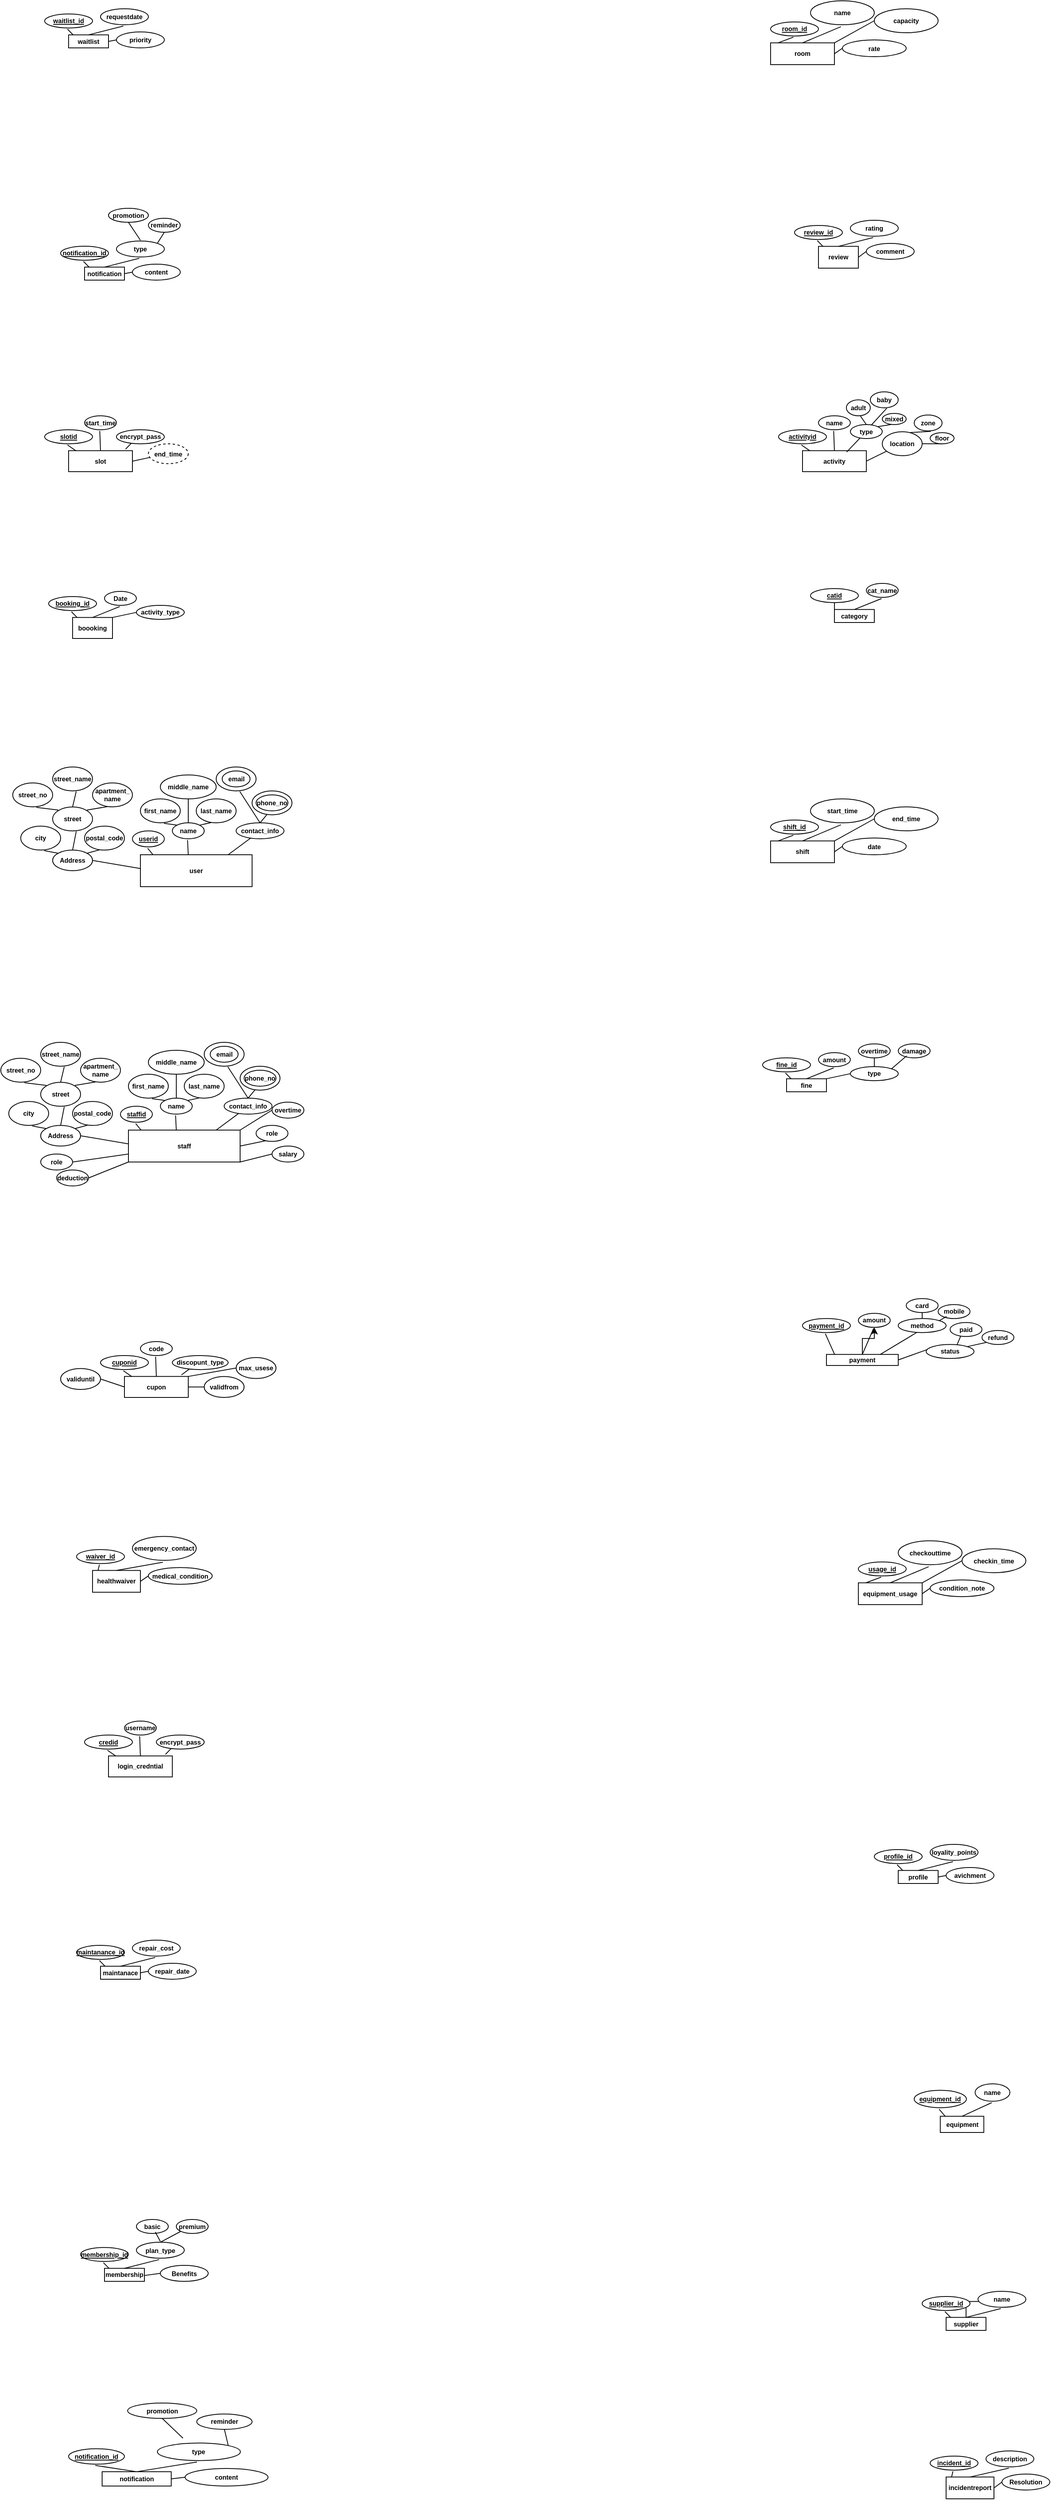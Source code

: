 <mxfile version="27.0.9">
  <diagram name="Page-1" id="0CVpgFmAuAqFdw3ELSrf">
    <mxGraphModel dx="1789" dy="2469" grid="1" gridSize="10" guides="1" tooltips="1" connect="1" arrows="1" fold="1" page="1" pageScale="1" pageWidth="850" pageHeight="1100" math="0" shadow="0">
      <root>
        <mxCell id="0" />
        <mxCell id="1" parent="0" />
        <mxCell id="IT3nphw8xW6kMLgiiqp9-551" value="" style="group" vertex="1" connectable="0" parent="1">
          <mxGeometry x="80" y="-20" width="350" height="150" as="geometry" />
        </mxCell>
        <mxCell id="IT3nphw8xW6kMLgiiqp9-2" value="user" style="rounded=0;whiteSpace=wrap;html=1;fontSize=8;fontStyle=1;verticalAlign=middle;container=0;" vertex="1" parent="IT3nphw8xW6kMLgiiqp9-551">
          <mxGeometry x="160" y="110" width="140" height="40" as="geometry" />
        </mxCell>
        <mxCell id="IT3nphw8xW6kMLgiiqp9-3" value="" style="endArrow=none;html=1;rounded=0;exitX=0.114;exitY=0.004;exitDx=0;exitDy=0;exitPerimeter=0;entryX=0.477;entryY=1.082;entryDx=0;entryDy=0;entryPerimeter=0;fontSize=8;fontStyle=1;verticalAlign=middle;" edge="1" parent="IT3nphw8xW6kMLgiiqp9-551" source="IT3nphw8xW6kMLgiiqp9-2" target="IT3nphw8xW6kMLgiiqp9-4">
          <mxGeometry width="50" height="50" relative="1" as="geometry">
            <mxPoint x="170" y="100" as="sourcePoint" />
            <mxPoint x="160" y="80" as="targetPoint" />
          </mxGeometry>
        </mxCell>
        <mxCell id="IT3nphw8xW6kMLgiiqp9-4" value="&lt;font&gt;&lt;u&gt;userid&lt;/u&gt;&lt;/font&gt;" style="ellipse;whiteSpace=wrap;html=1;fontSize=8;fontStyle=1;verticalAlign=middle;container=0;" vertex="1" parent="IT3nphw8xW6kMLgiiqp9-551">
          <mxGeometry x="150" y="80.18" width="40" height="20" as="geometry" />
        </mxCell>
        <mxCell id="IT3nphw8xW6kMLgiiqp9-5" value="" style="endArrow=none;html=1;rounded=0;exitX=0.114;exitY=0.004;exitDx=0;exitDy=0;exitPerimeter=0;entryX=0.477;entryY=1.082;entryDx=0;entryDy=0;entryPerimeter=0;fontSize=8;fontStyle=1;verticalAlign=middle;" edge="1" parent="IT3nphw8xW6kMLgiiqp9-551" target="IT3nphw8xW6kMLgiiqp9-6">
          <mxGeometry width="50" height="50" relative="1" as="geometry">
            <mxPoint x="220" y="110" as="sourcePoint" />
            <mxPoint x="210" y="80" as="targetPoint" />
          </mxGeometry>
        </mxCell>
        <mxCell id="IT3nphw8xW6kMLgiiqp9-6" value="name" style="ellipse;whiteSpace=wrap;html=1;fontSize=8;fontStyle=1;verticalAlign=middle;container=0;" vertex="1" parent="IT3nphw8xW6kMLgiiqp9-551">
          <mxGeometry x="200" y="70" width="40" height="20" as="geometry" />
        </mxCell>
        <mxCell id="IT3nphw8xW6kMLgiiqp9-7" value="" style="endArrow=none;html=1;rounded=0;entryX=0;entryY=0;entryDx=0;entryDy=0;exitX=0.591;exitY=1.022;exitDx=0;exitDy=0;exitPerimeter=0;fontSize=8;fontStyle=1;verticalAlign=middle;" edge="1" parent="IT3nphw8xW6kMLgiiqp9-551" source="IT3nphw8xW6kMLgiiqp9-8" target="IT3nphw8xW6kMLgiiqp9-6">
          <mxGeometry width="50" height="50" relative="1" as="geometry">
            <mxPoint x="200" y="70" as="sourcePoint" />
            <mxPoint x="210" y="140" as="targetPoint" />
          </mxGeometry>
        </mxCell>
        <mxCell id="IT3nphw8xW6kMLgiiqp9-8" value="first_name" style="ellipse;whiteSpace=wrap;html=1;fontSize=8;fontStyle=1;verticalAlign=middle;container=0;" vertex="1" parent="IT3nphw8xW6kMLgiiqp9-551">
          <mxGeometry x="160" y="40" width="50" height="30" as="geometry" />
        </mxCell>
        <mxCell id="IT3nphw8xW6kMLgiiqp9-9" value="" style="endArrow=none;html=1;rounded=0;exitX=0.5;exitY=1;exitDx=0;exitDy=0;fontSize=8;fontStyle=1;verticalAlign=middle;" edge="1" parent="IT3nphw8xW6kMLgiiqp9-551" source="IT3nphw8xW6kMLgiiqp9-10">
          <mxGeometry width="50" height="50" relative="1" as="geometry">
            <mxPoint x="250" y="51.63" as="sourcePoint" />
            <mxPoint x="220" y="70" as="targetPoint" />
          </mxGeometry>
        </mxCell>
        <mxCell id="IT3nphw8xW6kMLgiiqp9-10" value="middle_name" style="ellipse;whiteSpace=wrap;html=1;fontSize=8;fontStyle=1;verticalAlign=middle;container=0;" vertex="1" parent="IT3nphw8xW6kMLgiiqp9-551">
          <mxGeometry x="185" y="10" width="70" height="30" as="geometry" />
        </mxCell>
        <mxCell id="IT3nphw8xW6kMLgiiqp9-11" value="" style="endArrow=none;html=1;rounded=0;entryX=1;entryY=0;entryDx=0;entryDy=0;exitX=0.372;exitY=0.99;exitDx=0;exitDy=0;exitPerimeter=0;fontSize=8;fontStyle=1;verticalAlign=middle;" edge="1" parent="IT3nphw8xW6kMLgiiqp9-551" source="IT3nphw8xW6kMLgiiqp9-12" target="IT3nphw8xW6kMLgiiqp9-6">
          <mxGeometry width="50" height="50" relative="1" as="geometry">
            <mxPoint x="250" y="60" as="sourcePoint" />
            <mxPoint x="216" y="93" as="targetPoint" />
          </mxGeometry>
        </mxCell>
        <mxCell id="IT3nphw8xW6kMLgiiqp9-12" value="last_name" style="ellipse;whiteSpace=wrap;html=1;fontSize=8;fontStyle=1;verticalAlign=middle;container=0;" vertex="1" parent="IT3nphw8xW6kMLgiiqp9-551">
          <mxGeometry x="230" y="40" width="50" height="30" as="geometry" />
        </mxCell>
        <mxCell id="IT3nphw8xW6kMLgiiqp9-13" value="" style="endArrow=none;html=1;rounded=0;entryX=0.323;entryY=0.914;entryDx=0;entryDy=0;entryPerimeter=0;fontSize=8;fontStyle=1;verticalAlign=middle;" edge="1" parent="IT3nphw8xW6kMLgiiqp9-551" target="IT3nphw8xW6kMLgiiqp9-14">
          <mxGeometry width="50" height="50" relative="1" as="geometry">
            <mxPoint x="270" y="110" as="sourcePoint" />
            <mxPoint x="280" y="90" as="targetPoint" />
          </mxGeometry>
        </mxCell>
        <mxCell id="IT3nphw8xW6kMLgiiqp9-14" value="contact_info" style="ellipse;whiteSpace=wrap;html=1;fontSize=8;fontStyle=1;verticalAlign=middle;container=0;" vertex="1" parent="IT3nphw8xW6kMLgiiqp9-551">
          <mxGeometry x="280" y="70" width="60" height="20" as="geometry" />
        </mxCell>
        <mxCell id="IT3nphw8xW6kMLgiiqp9-15" value="" style="endArrow=none;html=1;rounded=0;exitX=0.591;exitY=1.022;exitDx=0;exitDy=0;exitPerimeter=0;entryX=0.5;entryY=0;entryDx=0;entryDy=0;fontSize=8;fontStyle=1;verticalAlign=middle;" edge="1" parent="IT3nphw8xW6kMLgiiqp9-551" source="IT3nphw8xW6kMLgiiqp9-35" target="IT3nphw8xW6kMLgiiqp9-14">
          <mxGeometry width="50" height="50" relative="1" as="geometry">
            <mxPoint x="330" y="60" as="sourcePoint" />
            <mxPoint x="336" y="63" as="targetPoint" />
          </mxGeometry>
        </mxCell>
        <mxCell id="IT3nphw8xW6kMLgiiqp9-16" value="" style="endArrow=none;html=1;rounded=0;exitX=0.372;exitY=0.99;exitDx=0;exitDy=0;exitPerimeter=0;fontSize=8;fontStyle=1;verticalAlign=middle;" edge="1" parent="IT3nphw8xW6kMLgiiqp9-551" source="IT3nphw8xW6kMLgiiqp9-17">
          <mxGeometry width="50" height="50" relative="1" as="geometry">
            <mxPoint x="380" y="50" as="sourcePoint" />
            <mxPoint x="310" y="70" as="targetPoint" />
          </mxGeometry>
        </mxCell>
        <mxCell id="IT3nphw8xW6kMLgiiqp9-17" value="" style="ellipse;whiteSpace=wrap;html=1;fontSize=8;fontStyle=1;verticalAlign=middle;container=0;" vertex="1" parent="IT3nphw8xW6kMLgiiqp9-551">
          <mxGeometry x="300" y="30" width="50" height="30" as="geometry" />
        </mxCell>
        <mxCell id="IT3nphw8xW6kMLgiiqp9-18" value="" style="endArrow=none;html=1;rounded=0;exitX=0.004;exitY=0.433;exitDx=0;exitDy=0;entryX=1;entryY=0.5;entryDx=0;entryDy=0;exitPerimeter=0;fontSize=8;fontStyle=1;verticalAlign=middle;" edge="1" parent="IT3nphw8xW6kMLgiiqp9-551" source="IT3nphw8xW6kMLgiiqp9-2" target="IT3nphw8xW6kMLgiiqp9-19">
          <mxGeometry width="50" height="50" relative="1" as="geometry">
            <mxPoint x="160" y="114.18" as="sourcePoint" />
            <mxPoint x="70" y="114.18" as="targetPoint" />
          </mxGeometry>
        </mxCell>
        <mxCell id="IT3nphw8xW6kMLgiiqp9-19" value="Address" style="ellipse;whiteSpace=wrap;html=1;fontSize=8;fontStyle=1;verticalAlign=middle;container=0;" vertex="1" parent="IT3nphw8xW6kMLgiiqp9-551">
          <mxGeometry x="50" y="104.18" width="50" height="25.82" as="geometry" />
        </mxCell>
        <mxCell id="IT3nphw8xW6kMLgiiqp9-20" value="" style="endArrow=none;html=1;rounded=0;entryX=0;entryY=0;entryDx=0;entryDy=0;exitX=0.591;exitY=1.022;exitDx=0;exitDy=0;exitPerimeter=0;fontSize=8;fontStyle=1;verticalAlign=middle;" edge="1" parent="IT3nphw8xW6kMLgiiqp9-551" source="IT3nphw8xW6kMLgiiqp9-21" target="IT3nphw8xW6kMLgiiqp9-19">
          <mxGeometry width="50" height="50" relative="1" as="geometry">
            <mxPoint x="60" y="104.18" as="sourcePoint" />
            <mxPoint x="70" y="174.18" as="targetPoint" />
          </mxGeometry>
        </mxCell>
        <mxCell id="IT3nphw8xW6kMLgiiqp9-21" value="city" style="ellipse;whiteSpace=wrap;html=1;fontSize=8;fontStyle=1;verticalAlign=middle;container=0;" vertex="1" parent="IT3nphw8xW6kMLgiiqp9-551">
          <mxGeometry x="10" y="74.18" width="50" height="30" as="geometry" />
        </mxCell>
        <mxCell id="IT3nphw8xW6kMLgiiqp9-22" value="" style="endArrow=none;html=1;rounded=0;exitX=0.591;exitY=1.022;exitDx=0;exitDy=0;exitPerimeter=0;entryX=0.5;entryY=0;entryDx=0;entryDy=0;fontSize=8;fontStyle=1;verticalAlign=middle;" edge="1" parent="IT3nphw8xW6kMLgiiqp9-551" source="IT3nphw8xW6kMLgiiqp9-24" target="IT3nphw8xW6kMLgiiqp9-19">
          <mxGeometry width="50" height="50" relative="1" as="geometry">
            <mxPoint x="110" y="85.81" as="sourcePoint" />
            <mxPoint x="70.984" y="114.185" as="targetPoint" />
          </mxGeometry>
        </mxCell>
        <mxCell id="IT3nphw8xW6kMLgiiqp9-23" style="edgeStyle=orthogonalEdgeStyle;rounded=0;orthogonalLoop=1;jettySize=auto;html=1;exitX=0;exitY=0;exitDx=0;exitDy=0;fontSize=8;fontStyle=1;verticalAlign=middle;" edge="1" parent="IT3nphw8xW6kMLgiiqp9-551" source="IT3nphw8xW6kMLgiiqp9-24">
          <mxGeometry relative="1" as="geometry">
            <mxPoint x="57.19" y="54.476" as="targetPoint" />
          </mxGeometry>
        </mxCell>
        <mxCell id="IT3nphw8xW6kMLgiiqp9-24" value="street" style="ellipse;whiteSpace=wrap;html=1;fontSize=8;fontStyle=1;verticalAlign=middle;container=0;" vertex="1" parent="IT3nphw8xW6kMLgiiqp9-551">
          <mxGeometry x="50" y="50.18" width="50" height="30" as="geometry" />
        </mxCell>
        <mxCell id="IT3nphw8xW6kMLgiiqp9-25" value="" style="endArrow=none;html=1;rounded=0;entryX=1;entryY=0;entryDx=0;entryDy=0;exitX=0.372;exitY=0.99;exitDx=0;exitDy=0;exitPerimeter=0;fontSize=8;fontStyle=1;verticalAlign=middle;" edge="1" parent="IT3nphw8xW6kMLgiiqp9-551" source="IT3nphw8xW6kMLgiiqp9-26" target="IT3nphw8xW6kMLgiiqp9-19">
          <mxGeometry width="50" height="50" relative="1" as="geometry">
            <mxPoint x="110" y="94.18" as="sourcePoint" />
            <mxPoint x="76" y="127.18" as="targetPoint" />
          </mxGeometry>
        </mxCell>
        <mxCell id="IT3nphw8xW6kMLgiiqp9-26" value="postal_code" style="ellipse;whiteSpace=wrap;html=1;fontSize=8;fontStyle=1;verticalAlign=middle;container=0;" vertex="1" parent="IT3nphw8xW6kMLgiiqp9-551">
          <mxGeometry x="90" y="74.18" width="50" height="30" as="geometry" />
        </mxCell>
        <mxCell id="IT3nphw8xW6kMLgiiqp9-27" value="" style="endArrow=none;html=1;rounded=0;entryX=0;entryY=0;entryDx=0;entryDy=0;exitX=0.591;exitY=1.022;exitDx=0;exitDy=0;exitPerimeter=0;fontSize=8;fontStyle=1;verticalAlign=middle;" edge="1" parent="IT3nphw8xW6kMLgiiqp9-551" source="IT3nphw8xW6kMLgiiqp9-28">
          <mxGeometry width="50" height="50" relative="1" as="geometry">
            <mxPoint x="60" y="50.18" as="sourcePoint" />
            <mxPoint x="57" y="54" as="targetPoint" />
          </mxGeometry>
        </mxCell>
        <mxCell id="IT3nphw8xW6kMLgiiqp9-28" value="street_no" style="ellipse;whiteSpace=wrap;html=1;fontSize=8;fontStyle=1;verticalAlign=middle;container=0;" vertex="1" parent="IT3nphw8xW6kMLgiiqp9-551">
          <mxGeometry y="20" width="50" height="30" as="geometry" />
        </mxCell>
        <mxCell id="IT3nphw8xW6kMLgiiqp9-29" value="" style="endArrow=none;html=1;rounded=0;exitX=0.591;exitY=1.022;exitDx=0;exitDy=0;exitPerimeter=0;entryX=0.5;entryY=0;entryDx=0;entryDy=0;fontSize=8;fontStyle=1;verticalAlign=middle;" edge="1" parent="IT3nphw8xW6kMLgiiqp9-551" source="IT3nphw8xW6kMLgiiqp9-30">
          <mxGeometry width="50" height="50" relative="1" as="geometry">
            <mxPoint x="110" y="31.81" as="sourcePoint" />
            <mxPoint x="75" y="50" as="targetPoint" />
          </mxGeometry>
        </mxCell>
        <mxCell id="IT3nphw8xW6kMLgiiqp9-30" value="street_name" style="ellipse;whiteSpace=wrap;html=1;fontSize=8;fontStyle=1;verticalAlign=middle;container=0;" vertex="1" parent="IT3nphw8xW6kMLgiiqp9-551">
          <mxGeometry x="50" width="50" height="30" as="geometry" />
        </mxCell>
        <mxCell id="IT3nphw8xW6kMLgiiqp9-31" value="" style="endArrow=none;html=1;rounded=0;entryX=1;entryY=0;entryDx=0;entryDy=0;exitX=0.372;exitY=0.99;exitDx=0;exitDy=0;exitPerimeter=0;fontSize=8;fontStyle=1;verticalAlign=middle;" edge="1" parent="IT3nphw8xW6kMLgiiqp9-551" source="IT3nphw8xW6kMLgiiqp9-32">
          <mxGeometry width="50" height="50" relative="1" as="geometry">
            <mxPoint x="110" y="40.18" as="sourcePoint" />
            <mxPoint x="93" y="54" as="targetPoint" />
          </mxGeometry>
        </mxCell>
        <mxCell id="IT3nphw8xW6kMLgiiqp9-32" value="apartment_&lt;div&gt;name&lt;/div&gt;" style="ellipse;whiteSpace=wrap;html=1;fontSize=8;fontStyle=1;verticalAlign=middle;container=0;" vertex="1" parent="IT3nphw8xW6kMLgiiqp9-551">
          <mxGeometry x="100" y="20" width="50" height="30" as="geometry" />
        </mxCell>
        <mxCell id="IT3nphw8xW6kMLgiiqp9-33" value="phone_no" style="ellipse;whiteSpace=wrap;html=1;fontSize=8;fontStyle=1;verticalAlign=middle;container=0;" vertex="1" parent="IT3nphw8xW6kMLgiiqp9-551">
          <mxGeometry x="305" y="35" width="40" height="20" as="geometry" />
        </mxCell>
        <mxCell id="IT3nphw8xW6kMLgiiqp9-35" value="email" style="ellipse;whiteSpace=wrap;html=1;fontSize=8;fontStyle=1;verticalAlign=middle;container=0;" vertex="1" parent="IT3nphw8xW6kMLgiiqp9-551">
          <mxGeometry x="255" width="50" height="30" as="geometry" />
        </mxCell>
        <mxCell id="IT3nphw8xW6kMLgiiqp9-36" value="email" style="ellipse;whiteSpace=wrap;html=1;fontSize=8;fontStyle=1;verticalAlign=middle;container=0;" vertex="1" parent="IT3nphw8xW6kMLgiiqp9-551">
          <mxGeometry x="262.5" y="5" width="35" height="20" as="geometry" />
        </mxCell>
        <mxCell id="IT3nphw8xW6kMLgiiqp9-552" value="" style="group" vertex="1" connectable="0" parent="1">
          <mxGeometry x="125" y="-240" width="170" height="59" as="geometry" />
        </mxCell>
        <mxCell id="IT3nphw8xW6kMLgiiqp9-91" value="boooking" style="rounded=0;whiteSpace=wrap;html=1;fontSize=8;fontStyle=1;verticalAlign=middle;container=0;" vertex="1" parent="IT3nphw8xW6kMLgiiqp9-552">
          <mxGeometry x="30" y="32.69" width="50" height="26.31" as="geometry" />
        </mxCell>
        <mxCell id="IT3nphw8xW6kMLgiiqp9-92" value="" style="endArrow=none;html=1;rounded=0;exitX=0.114;exitY=0.004;exitDx=0;exitDy=0;exitPerimeter=0;entryX=0.477;entryY=1.082;entryDx=0;entryDy=0;entryPerimeter=0;fontSize=8;fontStyle=1;verticalAlign=middle;" edge="1" parent="IT3nphw8xW6kMLgiiqp9-552" source="IT3nphw8xW6kMLgiiqp9-91" target="IT3nphw8xW6kMLgiiqp9-93">
          <mxGeometry width="50" height="50" relative="1" as="geometry">
            <mxPoint x="40" y="23.921" as="sourcePoint" />
            <mxPoint x="30" y="6.382" as="targetPoint" />
          </mxGeometry>
        </mxCell>
        <mxCell id="IT3nphw8xW6kMLgiiqp9-93" value="&lt;font&gt;&lt;u&gt;booking_id&lt;/u&gt;&lt;/font&gt;" style="ellipse;whiteSpace=wrap;html=1;fontSize=8;fontStyle=1;verticalAlign=middle;container=0;" vertex="1" parent="IT3nphw8xW6kMLgiiqp9-552">
          <mxGeometry y="6.539" width="60" height="17.539" as="geometry" />
        </mxCell>
        <mxCell id="IT3nphw8xW6kMLgiiqp9-94" value="" style="endArrow=none;html=1;rounded=0;exitX=0.5;exitY=0;exitDx=0;exitDy=0;entryX=0.477;entryY=1.082;entryDx=0;entryDy=0;entryPerimeter=0;fontSize=8;fontStyle=1;verticalAlign=middle;" edge="1" parent="IT3nphw8xW6kMLgiiqp9-552" source="IT3nphw8xW6kMLgiiqp9-91" target="IT3nphw8xW6kMLgiiqp9-95">
          <mxGeometry width="50" height="50" relative="1" as="geometry">
            <mxPoint x="90" y="32.691" as="sourcePoint" />
            <mxPoint x="80" y="6.382" as="targetPoint" />
          </mxGeometry>
        </mxCell>
        <mxCell id="IT3nphw8xW6kMLgiiqp9-95" value="Date" style="ellipse;whiteSpace=wrap;html=1;fontSize=8;fontStyle=1;verticalAlign=middle;container=0;" vertex="1" parent="IT3nphw8xW6kMLgiiqp9-552">
          <mxGeometry x="70" width="40" height="17.539" as="geometry" />
        </mxCell>
        <mxCell id="IT3nphw8xW6kMLgiiqp9-96" value="activity_type" style="ellipse;whiteSpace=wrap;html=1;fontSize=8;fontStyle=1;verticalAlign=middle;container=0;" vertex="1" parent="IT3nphw8xW6kMLgiiqp9-552">
          <mxGeometry x="110" y="17.54" width="60" height="17.54" as="geometry" />
        </mxCell>
        <mxCell id="IT3nphw8xW6kMLgiiqp9-97" value="" style="endArrow=none;html=1;rounded=0;exitX=1;exitY=0;exitDx=0;exitDy=0;entryX=0;entryY=0.5;entryDx=0;entryDy=0;fontSize=8;fontStyle=1;verticalAlign=middle;" edge="1" parent="IT3nphw8xW6kMLgiiqp9-552" source="IT3nphw8xW6kMLgiiqp9-91" target="IT3nphw8xW6kMLgiiqp9-96">
          <mxGeometry width="50" height="50" relative="1" as="geometry">
            <mxPoint x="65" y="43" as="sourcePoint" />
            <mxPoint x="99" y="29" as="targetPoint" />
          </mxGeometry>
        </mxCell>
        <mxCell id="IT3nphw8xW6kMLgiiqp9-553" value="" style="group" vertex="1" connectable="0" parent="1">
          <mxGeometry x="65" y="325" width="380" height="180" as="geometry" />
        </mxCell>
        <mxCell id="IT3nphw8xW6kMLgiiqp9-332" value="deduction" style="ellipse;whiteSpace=wrap;html=1;fontSize=8;fontStyle=1;verticalAlign=middle;container=0;" vertex="1" parent="IT3nphw8xW6kMLgiiqp9-553">
          <mxGeometry x="70" y="160" width="40" height="20" as="geometry" />
        </mxCell>
        <mxCell id="IT3nphw8xW6kMLgiiqp9-333" value="" style="endArrow=none;html=1;rounded=0;fontSize=8;fontStyle=1;entryX=1;entryY=0.5;entryDx=0;entryDy=0;exitX=0;exitY=1;exitDx=0;exitDy=0;verticalAlign=middle;" edge="1" parent="IT3nphw8xW6kMLgiiqp9-553" source="IT3nphw8xW6kMLgiiqp9-267" target="IT3nphw8xW6kMLgiiqp9-332">
          <mxGeometry width="50" height="50" relative="1" as="geometry">
            <mxPoint x="400" y="50" as="sourcePoint" />
            <mxPoint x="430" y="35" as="targetPoint" />
          </mxGeometry>
        </mxCell>
        <mxCell id="IT3nphw8xW6kMLgiiqp9-267" value="staff" style="rounded=0;whiteSpace=wrap;html=1;fontSize=8;fontStyle=1;verticalAlign=middle;container=0;" vertex="1" parent="IT3nphw8xW6kMLgiiqp9-553">
          <mxGeometry x="160" y="110" width="140" height="40" as="geometry" />
        </mxCell>
        <mxCell id="IT3nphw8xW6kMLgiiqp9-268" value="salary" style="ellipse;whiteSpace=wrap;html=1;fontSize=8;fontStyle=1;verticalAlign=middle;container=0;" vertex="1" parent="IT3nphw8xW6kMLgiiqp9-553">
          <mxGeometry x="340" y="130" width="40" height="20" as="geometry" />
        </mxCell>
        <mxCell id="IT3nphw8xW6kMLgiiqp9-269" value="" style="endArrow=none;html=1;rounded=0;fontSize=8;fontStyle=1;entryX=0;entryY=0.5;entryDx=0;entryDy=0;exitX=1;exitY=1;exitDx=0;exitDy=0;verticalAlign=middle;" edge="1" parent="IT3nphw8xW6kMLgiiqp9-553" source="IT3nphw8xW6kMLgiiqp9-267" target="IT3nphw8xW6kMLgiiqp9-268">
          <mxGeometry width="50" height="50" relative="1" as="geometry">
            <mxPoint x="390" y="95" as="sourcePoint" />
            <mxPoint x="341" y="199" as="targetPoint" />
          </mxGeometry>
        </mxCell>
        <mxCell id="IT3nphw8xW6kMLgiiqp9-270" value="role" style="ellipse;whiteSpace=wrap;html=1;fontSize=8;fontStyle=1;verticalAlign=middle;container=0;" vertex="1" parent="IT3nphw8xW6kMLgiiqp9-553">
          <mxGeometry x="50" y="140" width="40" height="20" as="geometry" />
        </mxCell>
        <mxCell id="IT3nphw8xW6kMLgiiqp9-271" value="" style="endArrow=none;html=1;rounded=0;exitX=0.114;exitY=0.004;exitDx=0;exitDy=0;exitPerimeter=0;entryX=0.477;entryY=1.082;entryDx=0;entryDy=0;entryPerimeter=0;fontSize=8;fontStyle=1;verticalAlign=middle;" edge="1" parent="IT3nphw8xW6kMLgiiqp9-553" source="IT3nphw8xW6kMLgiiqp9-267" target="IT3nphw8xW6kMLgiiqp9-278">
          <mxGeometry width="50" height="50" relative="1" as="geometry">
            <mxPoint x="170" y="100" as="sourcePoint" />
            <mxPoint x="160" y="80" as="targetPoint" />
          </mxGeometry>
        </mxCell>
        <mxCell id="IT3nphw8xW6kMLgiiqp9-272" value="" style="endArrow=none;html=1;rounded=0;exitX=0.004;exitY=0.433;exitDx=0;exitDy=0;entryX=1;entryY=0.5;entryDx=0;entryDy=0;exitPerimeter=0;fontSize=8;fontStyle=1;verticalAlign=middle;" edge="1" parent="IT3nphw8xW6kMLgiiqp9-553" source="IT3nphw8xW6kMLgiiqp9-267" target="IT3nphw8xW6kMLgiiqp9-292">
          <mxGeometry width="50" height="50" relative="1" as="geometry">
            <mxPoint x="160" y="114.18" as="sourcePoint" />
            <mxPoint x="70" y="114.18" as="targetPoint" />
          </mxGeometry>
        </mxCell>
        <mxCell id="IT3nphw8xW6kMLgiiqp9-273" value="" style="endArrow=none;html=1;rounded=0;exitX=1;exitY=0.5;exitDx=0;exitDy=0;fontSize=8;fontStyle=1;entryX=0.287;entryY=0.967;entryDx=0;entryDy=0;entryPerimeter=0;verticalAlign=middle;" edge="1" parent="IT3nphw8xW6kMLgiiqp9-553" source="IT3nphw8xW6kMLgiiqp9-267" target="IT3nphw8xW6kMLgiiqp9-310">
          <mxGeometry width="50" height="50" relative="1" as="geometry">
            <mxPoint x="230" y="120" as="sourcePoint" />
            <mxPoint x="330" y="130" as="targetPoint" />
          </mxGeometry>
        </mxCell>
        <mxCell id="IT3nphw8xW6kMLgiiqp9-274" value="" style="endArrow=none;html=1;rounded=0;entryX=0;entryY=0.75;entryDx=0;entryDy=0;exitX=1;exitY=0.5;exitDx=0;exitDy=0;verticalAlign=middle;" edge="1" parent="IT3nphw8xW6kMLgiiqp9-553" source="IT3nphw8xW6kMLgiiqp9-270" target="IT3nphw8xW6kMLgiiqp9-267">
          <mxGeometry width="50" height="50" relative="1" as="geometry">
            <mxPoint x="35" y="240" as="sourcePoint" />
            <mxPoint x="85" y="190" as="targetPoint" />
          </mxGeometry>
        </mxCell>
        <mxCell id="IT3nphw8xW6kMLgiiqp9-275" value="" style="endArrow=none;html=1;rounded=0;fontSize=8;fontStyle=1;entryX=0;entryY=0.5;entryDx=0;entryDy=0;exitX=1;exitY=0;exitDx=0;exitDy=0;verticalAlign=middle;" edge="1" parent="IT3nphw8xW6kMLgiiqp9-553" source="IT3nphw8xW6kMLgiiqp9-267" target="IT3nphw8xW6kMLgiiqp9-311">
          <mxGeometry width="50" height="50" relative="1" as="geometry">
            <mxPoint x="390" y="30" as="sourcePoint" />
            <mxPoint x="341" y="134" as="targetPoint" />
          </mxGeometry>
        </mxCell>
        <mxCell id="IT3nphw8xW6kMLgiiqp9-311" value="overtime" style="ellipse;whiteSpace=wrap;html=1;fontSize=8;fontStyle=1;verticalAlign=middle;container=0;" vertex="1" parent="IT3nphw8xW6kMLgiiqp9-553">
          <mxGeometry x="340" y="75" width="40" height="20" as="geometry" />
        </mxCell>
        <mxCell id="IT3nphw8xW6kMLgiiqp9-278" value="&lt;font&gt;&lt;u&gt;staffid&lt;/u&gt;&lt;/font&gt;" style="ellipse;whiteSpace=wrap;html=1;fontSize=8;fontStyle=1;verticalAlign=middle;container=0;" vertex="1" parent="IT3nphw8xW6kMLgiiqp9-553">
          <mxGeometry x="150" y="80.18" width="40" height="20" as="geometry" />
        </mxCell>
        <mxCell id="IT3nphw8xW6kMLgiiqp9-279" value="" style="endArrow=none;html=1;rounded=0;exitX=0.114;exitY=0.004;exitDx=0;exitDy=0;exitPerimeter=0;entryX=0.477;entryY=1.082;entryDx=0;entryDy=0;entryPerimeter=0;fontSize=8;fontStyle=1;verticalAlign=middle;" edge="1" parent="IT3nphw8xW6kMLgiiqp9-553" target="IT3nphw8xW6kMLgiiqp9-280">
          <mxGeometry width="50" height="50" relative="1" as="geometry">
            <mxPoint x="220" y="110" as="sourcePoint" />
            <mxPoint x="210" y="80" as="targetPoint" />
          </mxGeometry>
        </mxCell>
        <mxCell id="IT3nphw8xW6kMLgiiqp9-280" value="name" style="ellipse;whiteSpace=wrap;html=1;fontSize=8;fontStyle=1;verticalAlign=middle;container=0;" vertex="1" parent="IT3nphw8xW6kMLgiiqp9-553">
          <mxGeometry x="200" y="70" width="40" height="20" as="geometry" />
        </mxCell>
        <mxCell id="IT3nphw8xW6kMLgiiqp9-281" value="" style="endArrow=none;html=1;rounded=0;entryX=0;entryY=0;entryDx=0;entryDy=0;exitX=0.591;exitY=1.022;exitDx=0;exitDy=0;exitPerimeter=0;fontSize=8;fontStyle=1;verticalAlign=middle;" edge="1" parent="IT3nphw8xW6kMLgiiqp9-553" source="IT3nphw8xW6kMLgiiqp9-282" target="IT3nphw8xW6kMLgiiqp9-280">
          <mxGeometry width="50" height="50" relative="1" as="geometry">
            <mxPoint x="200" y="70" as="sourcePoint" />
            <mxPoint x="210" y="140" as="targetPoint" />
          </mxGeometry>
        </mxCell>
        <mxCell id="IT3nphw8xW6kMLgiiqp9-282" value="first_name" style="ellipse;whiteSpace=wrap;html=1;fontSize=8;fontStyle=1;verticalAlign=middle;container=0;" vertex="1" parent="IT3nphw8xW6kMLgiiqp9-553">
          <mxGeometry x="160" y="40" width="50" height="30" as="geometry" />
        </mxCell>
        <mxCell id="IT3nphw8xW6kMLgiiqp9-283" value="" style="endArrow=none;html=1;rounded=0;exitX=0.5;exitY=1;exitDx=0;exitDy=0;fontSize=8;fontStyle=1;verticalAlign=middle;" edge="1" parent="IT3nphw8xW6kMLgiiqp9-553" source="IT3nphw8xW6kMLgiiqp9-284">
          <mxGeometry width="50" height="50" relative="1" as="geometry">
            <mxPoint x="250" y="51.63" as="sourcePoint" />
            <mxPoint x="220" y="70" as="targetPoint" />
          </mxGeometry>
        </mxCell>
        <mxCell id="IT3nphw8xW6kMLgiiqp9-284" value="middle_name" style="ellipse;whiteSpace=wrap;html=1;fontSize=8;fontStyle=1;verticalAlign=middle;container=0;" vertex="1" parent="IT3nphw8xW6kMLgiiqp9-553">
          <mxGeometry x="185" y="10" width="70" height="30" as="geometry" />
        </mxCell>
        <mxCell id="IT3nphw8xW6kMLgiiqp9-285" value="" style="endArrow=none;html=1;rounded=0;entryX=1;entryY=0;entryDx=0;entryDy=0;exitX=0.372;exitY=0.99;exitDx=0;exitDy=0;exitPerimeter=0;fontSize=8;fontStyle=1;verticalAlign=middle;" edge="1" parent="IT3nphw8xW6kMLgiiqp9-553" source="IT3nphw8xW6kMLgiiqp9-286" target="IT3nphw8xW6kMLgiiqp9-280">
          <mxGeometry width="50" height="50" relative="1" as="geometry">
            <mxPoint x="250" y="60" as="sourcePoint" />
            <mxPoint x="216" y="93" as="targetPoint" />
          </mxGeometry>
        </mxCell>
        <mxCell id="IT3nphw8xW6kMLgiiqp9-286" value="last_name" style="ellipse;whiteSpace=wrap;html=1;fontSize=8;fontStyle=1;verticalAlign=middle;container=0;" vertex="1" parent="IT3nphw8xW6kMLgiiqp9-553">
          <mxGeometry x="230" y="40" width="50" height="30" as="geometry" />
        </mxCell>
        <mxCell id="IT3nphw8xW6kMLgiiqp9-287" value="" style="endArrow=none;html=1;rounded=0;entryX=0.323;entryY=0.914;entryDx=0;entryDy=0;entryPerimeter=0;fontSize=8;fontStyle=1;verticalAlign=middle;" edge="1" parent="IT3nphw8xW6kMLgiiqp9-553" target="IT3nphw8xW6kMLgiiqp9-288">
          <mxGeometry width="50" height="50" relative="1" as="geometry">
            <mxPoint x="270" y="110" as="sourcePoint" />
            <mxPoint x="280" y="90" as="targetPoint" />
          </mxGeometry>
        </mxCell>
        <mxCell id="IT3nphw8xW6kMLgiiqp9-288" value="contact_info" style="ellipse;whiteSpace=wrap;html=1;fontSize=8;fontStyle=1;verticalAlign=middle;container=0;" vertex="1" parent="IT3nphw8xW6kMLgiiqp9-553">
          <mxGeometry x="280" y="70" width="60" height="20" as="geometry" />
        </mxCell>
        <mxCell id="IT3nphw8xW6kMLgiiqp9-289" value="" style="endArrow=none;html=1;rounded=0;exitX=0.591;exitY=1.022;exitDx=0;exitDy=0;exitPerimeter=0;entryX=0.5;entryY=0;entryDx=0;entryDy=0;fontSize=8;fontStyle=1;verticalAlign=middle;" edge="1" parent="IT3nphw8xW6kMLgiiqp9-553" source="IT3nphw8xW6kMLgiiqp9-308" target="IT3nphw8xW6kMLgiiqp9-288">
          <mxGeometry width="50" height="50" relative="1" as="geometry">
            <mxPoint x="330" y="60" as="sourcePoint" />
            <mxPoint x="336" y="63" as="targetPoint" />
          </mxGeometry>
        </mxCell>
        <mxCell id="IT3nphw8xW6kMLgiiqp9-290" value="" style="endArrow=none;html=1;rounded=0;exitX=0.372;exitY=0.99;exitDx=0;exitDy=0;exitPerimeter=0;fontSize=8;fontStyle=1;verticalAlign=middle;" edge="1" parent="IT3nphw8xW6kMLgiiqp9-553" source="IT3nphw8xW6kMLgiiqp9-291">
          <mxGeometry width="50" height="50" relative="1" as="geometry">
            <mxPoint x="380" y="50" as="sourcePoint" />
            <mxPoint x="310" y="70" as="targetPoint" />
          </mxGeometry>
        </mxCell>
        <mxCell id="IT3nphw8xW6kMLgiiqp9-291" value="" style="ellipse;whiteSpace=wrap;html=1;fontSize=8;fontStyle=1;verticalAlign=middle;container=0;" vertex="1" parent="IT3nphw8xW6kMLgiiqp9-553">
          <mxGeometry x="300" y="30" width="50" height="30" as="geometry" />
        </mxCell>
        <mxCell id="IT3nphw8xW6kMLgiiqp9-292" value="Address" style="ellipse;whiteSpace=wrap;html=1;fontSize=8;fontStyle=1;verticalAlign=middle;container=0;" vertex="1" parent="IT3nphw8xW6kMLgiiqp9-553">
          <mxGeometry x="50" y="104.18" width="50" height="25.82" as="geometry" />
        </mxCell>
        <mxCell id="IT3nphw8xW6kMLgiiqp9-293" value="" style="endArrow=none;html=1;rounded=0;entryX=0;entryY=0;entryDx=0;entryDy=0;exitX=0.591;exitY=1.022;exitDx=0;exitDy=0;exitPerimeter=0;fontSize=8;fontStyle=1;verticalAlign=middle;" edge="1" parent="IT3nphw8xW6kMLgiiqp9-553" source="IT3nphw8xW6kMLgiiqp9-294" target="IT3nphw8xW6kMLgiiqp9-292">
          <mxGeometry width="50" height="50" relative="1" as="geometry">
            <mxPoint x="60" y="104.18" as="sourcePoint" />
            <mxPoint x="70" y="174.18" as="targetPoint" />
          </mxGeometry>
        </mxCell>
        <mxCell id="IT3nphw8xW6kMLgiiqp9-294" value="city" style="ellipse;whiteSpace=wrap;html=1;fontSize=8;fontStyle=1;verticalAlign=middle;container=0;" vertex="1" parent="IT3nphw8xW6kMLgiiqp9-553">
          <mxGeometry x="10" y="74.18" width="50" height="30" as="geometry" />
        </mxCell>
        <mxCell id="IT3nphw8xW6kMLgiiqp9-295" value="" style="endArrow=none;html=1;rounded=0;exitX=0.591;exitY=1.022;exitDx=0;exitDy=0;exitPerimeter=0;entryX=0.5;entryY=0;entryDx=0;entryDy=0;fontSize=8;fontStyle=1;verticalAlign=middle;" edge="1" parent="IT3nphw8xW6kMLgiiqp9-553" source="IT3nphw8xW6kMLgiiqp9-297" target="IT3nphw8xW6kMLgiiqp9-292">
          <mxGeometry width="50" height="50" relative="1" as="geometry">
            <mxPoint x="110" y="85.81" as="sourcePoint" />
            <mxPoint x="70.984" y="114.185" as="targetPoint" />
          </mxGeometry>
        </mxCell>
        <mxCell id="IT3nphw8xW6kMLgiiqp9-296" style="edgeStyle=orthogonalEdgeStyle;rounded=0;orthogonalLoop=1;jettySize=auto;html=1;exitX=0;exitY=0;exitDx=0;exitDy=0;fontSize=8;fontStyle=1;verticalAlign=middle;" edge="1" parent="IT3nphw8xW6kMLgiiqp9-553" source="IT3nphw8xW6kMLgiiqp9-297">
          <mxGeometry relative="1" as="geometry">
            <mxPoint x="57.19" y="54.476" as="targetPoint" />
          </mxGeometry>
        </mxCell>
        <mxCell id="IT3nphw8xW6kMLgiiqp9-297" value="street" style="ellipse;whiteSpace=wrap;html=1;fontSize=8;fontStyle=1;verticalAlign=middle;container=0;" vertex="1" parent="IT3nphw8xW6kMLgiiqp9-553">
          <mxGeometry x="50" y="50.18" width="50" height="30" as="geometry" />
        </mxCell>
        <mxCell id="IT3nphw8xW6kMLgiiqp9-298" value="" style="endArrow=none;html=1;rounded=0;entryX=1;entryY=0;entryDx=0;entryDy=0;exitX=0.372;exitY=0.99;exitDx=0;exitDy=0;exitPerimeter=0;fontSize=8;fontStyle=1;verticalAlign=middle;" edge="1" parent="IT3nphw8xW6kMLgiiqp9-553" source="IT3nphw8xW6kMLgiiqp9-299" target="IT3nphw8xW6kMLgiiqp9-292">
          <mxGeometry width="50" height="50" relative="1" as="geometry">
            <mxPoint x="110" y="94.18" as="sourcePoint" />
            <mxPoint x="76" y="127.18" as="targetPoint" />
          </mxGeometry>
        </mxCell>
        <mxCell id="IT3nphw8xW6kMLgiiqp9-299" value="postal_code" style="ellipse;whiteSpace=wrap;html=1;fontSize=8;fontStyle=1;verticalAlign=middle;container=0;" vertex="1" parent="IT3nphw8xW6kMLgiiqp9-553">
          <mxGeometry x="90" y="74.18" width="50" height="30" as="geometry" />
        </mxCell>
        <mxCell id="IT3nphw8xW6kMLgiiqp9-300" value="" style="endArrow=none;html=1;rounded=0;entryX=0;entryY=0;entryDx=0;entryDy=0;exitX=0.591;exitY=1.022;exitDx=0;exitDy=0;exitPerimeter=0;fontSize=8;fontStyle=1;verticalAlign=middle;" edge="1" parent="IT3nphw8xW6kMLgiiqp9-553" source="IT3nphw8xW6kMLgiiqp9-301">
          <mxGeometry width="50" height="50" relative="1" as="geometry">
            <mxPoint x="60" y="50.18" as="sourcePoint" />
            <mxPoint x="57" y="54" as="targetPoint" />
          </mxGeometry>
        </mxCell>
        <mxCell id="IT3nphw8xW6kMLgiiqp9-301" value="street_no" style="ellipse;whiteSpace=wrap;html=1;fontSize=8;fontStyle=1;verticalAlign=middle;container=0;" vertex="1" parent="IT3nphw8xW6kMLgiiqp9-553">
          <mxGeometry y="20" width="50" height="30" as="geometry" />
        </mxCell>
        <mxCell id="IT3nphw8xW6kMLgiiqp9-302" value="" style="endArrow=none;html=1;rounded=0;exitX=0.591;exitY=1.022;exitDx=0;exitDy=0;exitPerimeter=0;entryX=0.5;entryY=0;entryDx=0;entryDy=0;fontSize=8;fontStyle=1;verticalAlign=middle;" edge="1" parent="IT3nphw8xW6kMLgiiqp9-553" source="IT3nphw8xW6kMLgiiqp9-303">
          <mxGeometry width="50" height="50" relative="1" as="geometry">
            <mxPoint x="110" y="31.81" as="sourcePoint" />
            <mxPoint x="75" y="50" as="targetPoint" />
          </mxGeometry>
        </mxCell>
        <mxCell id="IT3nphw8xW6kMLgiiqp9-303" value="street_name" style="ellipse;whiteSpace=wrap;html=1;fontSize=8;fontStyle=1;verticalAlign=middle;container=0;" vertex="1" parent="IT3nphw8xW6kMLgiiqp9-553">
          <mxGeometry x="50" width="50" height="30" as="geometry" />
        </mxCell>
        <mxCell id="IT3nphw8xW6kMLgiiqp9-304" value="" style="endArrow=none;html=1;rounded=0;entryX=1;entryY=0;entryDx=0;entryDy=0;exitX=0.372;exitY=0.99;exitDx=0;exitDy=0;exitPerimeter=0;fontSize=8;fontStyle=1;verticalAlign=middle;" edge="1" parent="IT3nphw8xW6kMLgiiqp9-553" source="IT3nphw8xW6kMLgiiqp9-305">
          <mxGeometry width="50" height="50" relative="1" as="geometry">
            <mxPoint x="110" y="40.18" as="sourcePoint" />
            <mxPoint x="93" y="54" as="targetPoint" />
          </mxGeometry>
        </mxCell>
        <mxCell id="IT3nphw8xW6kMLgiiqp9-305" value="apartment_&lt;div&gt;name&lt;/div&gt;" style="ellipse;whiteSpace=wrap;html=1;fontSize=8;fontStyle=1;verticalAlign=middle;container=0;" vertex="1" parent="IT3nphw8xW6kMLgiiqp9-553">
          <mxGeometry x="100" y="20" width="50" height="30" as="geometry" />
        </mxCell>
        <mxCell id="IT3nphw8xW6kMLgiiqp9-306" value="phone_no" style="ellipse;whiteSpace=wrap;html=1;fontSize=8;fontStyle=1;verticalAlign=middle;container=0;" vertex="1" parent="IT3nphw8xW6kMLgiiqp9-553">
          <mxGeometry x="305" y="35" width="40" height="20" as="geometry" />
        </mxCell>
        <mxCell id="IT3nphw8xW6kMLgiiqp9-310" value="role" style="ellipse;whiteSpace=wrap;html=1;fontSize=8;fontStyle=1;verticalAlign=middle;container=0;" vertex="1" parent="IT3nphw8xW6kMLgiiqp9-553">
          <mxGeometry x="320" y="104.18" width="40" height="20" as="geometry" />
        </mxCell>
        <mxCell id="IT3nphw8xW6kMLgiiqp9-308" value="email" style="ellipse;whiteSpace=wrap;html=1;fontSize=8;fontStyle=1;verticalAlign=middle;container=0;" vertex="1" parent="IT3nphw8xW6kMLgiiqp9-553">
          <mxGeometry x="255" width="50" height="30" as="geometry" />
        </mxCell>
        <mxCell id="IT3nphw8xW6kMLgiiqp9-309" value="email" style="ellipse;whiteSpace=wrap;html=1;fontSize=8;fontStyle=1;verticalAlign=middle;container=0;" vertex="1" parent="IT3nphw8xW6kMLgiiqp9-553">
          <mxGeometry x="262.5" y="5" width="35" height="20" as="geometry" />
        </mxCell>
        <mxCell id="IT3nphw8xW6kMLgiiqp9-554" value="" style="group" vertex="1" connectable="0" parent="1">
          <mxGeometry x="120" y="-460" width="180" height="70" as="geometry" />
        </mxCell>
        <mxCell id="IT3nphw8xW6kMLgiiqp9-64" value="slot" style="rounded=0;whiteSpace=wrap;html=1;fontSize=8;fontStyle=1;verticalAlign=middle;container=0;" vertex="1" parent="IT3nphw8xW6kMLgiiqp9-554">
          <mxGeometry x="30" y="43.691" width="80" height="26.309" as="geometry" />
        </mxCell>
        <mxCell id="IT3nphw8xW6kMLgiiqp9-65" value="" style="endArrow=none;html=1;rounded=0;exitX=0.114;exitY=0.004;exitDx=0;exitDy=0;exitPerimeter=0;entryX=0.477;entryY=1.082;entryDx=0;entryDy=0;entryPerimeter=0;fontSize=8;fontStyle=1;verticalAlign=middle;" edge="1" parent="IT3nphw8xW6kMLgiiqp9-554" source="IT3nphw8xW6kMLgiiqp9-64" target="IT3nphw8xW6kMLgiiqp9-66">
          <mxGeometry width="50" height="50" relative="1" as="geometry">
            <mxPoint x="40" y="34.921" as="sourcePoint" />
            <mxPoint x="30" y="17.382" as="targetPoint" />
          </mxGeometry>
        </mxCell>
        <mxCell id="IT3nphw8xW6kMLgiiqp9-66" value="&lt;font&gt;&lt;u&gt;slotid&lt;/u&gt;&lt;/font&gt;" style="ellipse;whiteSpace=wrap;html=1;fontSize=8;fontStyle=1;verticalAlign=middle;container=0;" vertex="1" parent="IT3nphw8xW6kMLgiiqp9-554">
          <mxGeometry y="17.539" width="60" height="17.539" as="geometry" />
        </mxCell>
        <mxCell id="IT3nphw8xW6kMLgiiqp9-67" value="" style="endArrow=none;html=1;rounded=0;exitX=0.5;exitY=0;exitDx=0;exitDy=0;entryX=0.477;entryY=1.082;entryDx=0;entryDy=0;entryPerimeter=0;fontSize=8;fontStyle=1;verticalAlign=middle;" edge="1" parent="IT3nphw8xW6kMLgiiqp9-554" source="IT3nphw8xW6kMLgiiqp9-64" target="IT3nphw8xW6kMLgiiqp9-68">
          <mxGeometry width="50" height="50" relative="1" as="geometry">
            <mxPoint x="90" y="43.691" as="sourcePoint" />
            <mxPoint x="80" y="17.382" as="targetPoint" />
          </mxGeometry>
        </mxCell>
        <mxCell id="IT3nphw8xW6kMLgiiqp9-68" value="start_time" style="ellipse;whiteSpace=wrap;html=1;fontSize=8;fontStyle=1;verticalAlign=middle;container=0;" vertex="1" parent="IT3nphw8xW6kMLgiiqp9-554">
          <mxGeometry x="50" width="40" height="17.539" as="geometry" />
        </mxCell>
        <mxCell id="IT3nphw8xW6kMLgiiqp9-69" value="" style="endArrow=none;html=1;rounded=0;entryX=0.323;entryY=0.914;entryDx=0;entryDy=0;entryPerimeter=0;fontSize=8;fontStyle=1;exitX=0.893;exitY=-0.073;exitDx=0;exitDy=0;exitPerimeter=0;verticalAlign=middle;" edge="1" parent="IT3nphw8xW6kMLgiiqp9-554" source="IT3nphw8xW6kMLgiiqp9-64" target="IT3nphw8xW6kMLgiiqp9-70">
          <mxGeometry width="50" height="50" relative="1" as="geometry">
            <mxPoint x="140" y="43.691" as="sourcePoint" />
            <mxPoint x="150" y="26.151" as="targetPoint" />
          </mxGeometry>
        </mxCell>
        <mxCell id="IT3nphw8xW6kMLgiiqp9-70" value="encrypt_pass" style="ellipse;whiteSpace=wrap;html=1;fontSize=8;fontStyle=1;verticalAlign=middle;container=0;" vertex="1" parent="IT3nphw8xW6kMLgiiqp9-554">
          <mxGeometry x="90" y="17.539" width="60" height="17.539" as="geometry" />
        </mxCell>
        <mxCell id="IT3nphw8xW6kMLgiiqp9-71" value="" style="endArrow=none;html=1;rounded=0;exitX=1;exitY=0.5;exitDx=0;exitDy=0;fontSize=8;fontStyle=1;verticalAlign=middle;" edge="1" parent="IT3nphw8xW6kMLgiiqp9-554" source="IT3nphw8xW6kMLgiiqp9-64" target="IT3nphw8xW6kMLgiiqp9-72">
          <mxGeometry width="50" height="50" relative="1" as="geometry">
            <mxPoint x="120" y="56.845" as="sourcePoint" />
            <mxPoint x="160" y="52.462" as="targetPoint" />
          </mxGeometry>
        </mxCell>
        <mxCell id="IT3nphw8xW6kMLgiiqp9-72" value="end_time" style="ellipse;whiteSpace=wrap;html=1;fontSize=8;fontStyle=1;dashed=1;verticalAlign=middle;container=0;" vertex="1" parent="IT3nphw8xW6kMLgiiqp9-554">
          <mxGeometry x="130" y="35.08" width="50" height="24.92" as="geometry" />
        </mxCell>
        <mxCell id="IT3nphw8xW6kMLgiiqp9-555" value="" style="group" vertex="1" connectable="0" parent="1">
          <mxGeometry x="140" y="-720" width="150" height="90" as="geometry" />
        </mxCell>
        <mxCell id="IT3nphw8xW6kMLgiiqp9-179" value="promotion" style="ellipse;whiteSpace=wrap;html=1;fontSize=8;fontStyle=1;verticalAlign=middle;container=0;" vertex="1" parent="IT3nphw8xW6kMLgiiqp9-555">
          <mxGeometry x="60" width="50" height="17.54" as="geometry" />
        </mxCell>
        <mxCell id="IT3nphw8xW6kMLgiiqp9-180" value="reminder" style="ellipse;whiteSpace=wrap;html=1;fontSize=8;fontStyle=1;verticalAlign=middle;container=0;" vertex="1" parent="IT3nphw8xW6kMLgiiqp9-555">
          <mxGeometry x="110" y="12.46" width="40" height="17.539" as="geometry" />
        </mxCell>
        <mxCell id="IT3nphw8xW6kMLgiiqp9-181" value="" style="endArrow=none;html=1;rounded=0;exitX=1;exitY=0;exitDx=0;exitDy=0;fontSize=8;fontStyle=1;verticalAlign=middle;" edge="1" parent="IT3nphw8xW6kMLgiiqp9-555" source="IT3nphw8xW6kMLgiiqp9-176">
          <mxGeometry width="50" height="50" relative="1" as="geometry">
            <mxPoint x="65" y="84" as="sourcePoint" />
            <mxPoint x="130" y="30" as="targetPoint" />
          </mxGeometry>
        </mxCell>
        <mxCell id="IT3nphw8xW6kMLgiiqp9-182" value="" style="endArrow=none;html=1;rounded=0;fontSize=8;fontStyle=1;entryX=0.5;entryY=1;entryDx=0;entryDy=0;verticalAlign=middle;" edge="1" parent="IT3nphw8xW6kMLgiiqp9-555" target="IT3nphw8xW6kMLgiiqp9-179">
          <mxGeometry width="50" height="50" relative="1" as="geometry">
            <mxPoint x="100" y="40" as="sourcePoint" />
            <mxPoint x="140" y="40" as="targetPoint" />
          </mxGeometry>
        </mxCell>
        <mxCell id="IT3nphw8xW6kMLgiiqp9-172" value="notification" style="rounded=0;whiteSpace=wrap;html=1;fontSize=8;fontStyle=1;verticalAlign=middle;container=0;" vertex="1" parent="IT3nphw8xW6kMLgiiqp9-555">
          <mxGeometry x="30" y="73.69" width="50" height="16.31" as="geometry" />
        </mxCell>
        <mxCell id="IT3nphw8xW6kMLgiiqp9-173" value="" style="endArrow=none;html=1;rounded=0;exitX=0.114;exitY=0.004;exitDx=0;exitDy=0;exitPerimeter=0;entryX=0.477;entryY=1.082;entryDx=0;entryDy=0;entryPerimeter=0;fontSize=8;fontStyle=1;verticalAlign=middle;" edge="1" parent="IT3nphw8xW6kMLgiiqp9-555" source="IT3nphw8xW6kMLgiiqp9-172" target="IT3nphw8xW6kMLgiiqp9-174">
          <mxGeometry width="50" height="50" relative="1" as="geometry">
            <mxPoint x="40" y="64.921" as="sourcePoint" />
            <mxPoint x="30" y="47.382" as="targetPoint" />
          </mxGeometry>
        </mxCell>
        <mxCell id="IT3nphw8xW6kMLgiiqp9-174" value="&lt;font&gt;&lt;u&gt;notification_id&lt;/u&gt;&lt;/font&gt;" style="ellipse;whiteSpace=wrap;html=1;fontSize=8;fontStyle=1;verticalAlign=middle;container=0;" vertex="1" parent="IT3nphw8xW6kMLgiiqp9-555">
          <mxGeometry y="47.539" width="60" height="17.539" as="geometry" />
        </mxCell>
        <mxCell id="IT3nphw8xW6kMLgiiqp9-175" value="" style="endArrow=none;html=1;rounded=0;exitX=0.5;exitY=0;exitDx=0;exitDy=0;entryX=0.477;entryY=1.082;entryDx=0;entryDy=0;entryPerimeter=0;fontSize=8;fontStyle=1;verticalAlign=middle;" edge="1" parent="IT3nphw8xW6kMLgiiqp9-555" source="IT3nphw8xW6kMLgiiqp9-172" target="IT3nphw8xW6kMLgiiqp9-176">
          <mxGeometry width="50" height="50" relative="1" as="geometry">
            <mxPoint x="90" y="73.691" as="sourcePoint" />
            <mxPoint x="80" y="47.382" as="targetPoint" />
          </mxGeometry>
        </mxCell>
        <mxCell id="IT3nphw8xW6kMLgiiqp9-176" value="type" style="ellipse;whiteSpace=wrap;html=1;fontSize=8;fontStyle=1;verticalAlign=middle;container=0;" vertex="1" parent="IT3nphw8xW6kMLgiiqp9-555">
          <mxGeometry x="70" y="41" width="60" height="20" as="geometry" />
        </mxCell>
        <mxCell id="IT3nphw8xW6kMLgiiqp9-177" value="content" style="ellipse;whiteSpace=wrap;html=1;fontSize=8;fontStyle=1;verticalAlign=middle;container=0;" vertex="1" parent="IT3nphw8xW6kMLgiiqp9-555">
          <mxGeometry x="90" y="70" width="60" height="20" as="geometry" />
        </mxCell>
        <mxCell id="IT3nphw8xW6kMLgiiqp9-178" value="" style="endArrow=none;html=1;rounded=0;exitX=1;exitY=0.5;exitDx=0;exitDy=0;entryX=0;entryY=0.5;entryDx=0;entryDy=0;fontSize=8;fontStyle=1;verticalAlign=middle;" edge="1" parent="IT3nphw8xW6kMLgiiqp9-555" source="IT3nphw8xW6kMLgiiqp9-172" target="IT3nphw8xW6kMLgiiqp9-177">
          <mxGeometry width="50" height="50" relative="1" as="geometry">
            <mxPoint x="65" y="84" as="sourcePoint" />
            <mxPoint x="109" y="73" as="targetPoint" />
          </mxGeometry>
        </mxCell>
        <mxCell id="IT3nphw8xW6kMLgiiqp9-556" value="" style="group" vertex="1" connectable="0" parent="1">
          <mxGeometry x="1040" y="-490" width="220" height="100" as="geometry" />
        </mxCell>
        <mxCell id="IT3nphw8xW6kMLgiiqp9-52" value="" style="endArrow=none;html=1;rounded=0;entryX=0.5;entryY=0;entryDx=0;entryDy=0;exitX=0.591;exitY=1.022;exitDx=0;exitDy=0;exitPerimeter=0;fontSize=8;fontStyle=1;verticalAlign=middle;" edge="1" parent="IT3nphw8xW6kMLgiiqp9-556" source="IT3nphw8xW6kMLgiiqp9-53" target="IT3nphw8xW6kMLgiiqp9-46">
          <mxGeometry width="50" height="50" relative="1" as="geometry">
            <mxPoint x="120" y="26.18" as="sourcePoint" />
            <mxPoint x="117" y="30" as="targetPoint" />
          </mxGeometry>
        </mxCell>
        <mxCell id="IT3nphw8xW6kMLgiiqp9-53" value="adult" style="ellipse;whiteSpace=wrap;html=1;fontSize=8;fontStyle=1;verticalAlign=middle;container=0;" vertex="1" parent="IT3nphw8xW6kMLgiiqp9-556">
          <mxGeometry x="85" y="10" width="30" height="20" as="geometry" />
        </mxCell>
        <mxCell id="IT3nphw8xW6kMLgiiqp9-54" value="" style="endArrow=none;html=1;rounded=0;exitX=0.591;exitY=1.022;exitDx=0;exitDy=0;exitPerimeter=0;entryX=0.656;entryY=0.035;entryDx=0;entryDy=0;fontSize=8;fontStyle=1;entryPerimeter=0;verticalAlign=middle;" edge="1" parent="IT3nphw8xW6kMLgiiqp9-556" source="IT3nphw8xW6kMLgiiqp9-55" target="IT3nphw8xW6kMLgiiqp9-46">
          <mxGeometry width="50" height="50" relative="1" as="geometry">
            <mxPoint x="170" y="7.81" as="sourcePoint" />
            <mxPoint x="135" y="26" as="targetPoint" />
          </mxGeometry>
        </mxCell>
        <mxCell id="IT3nphw8xW6kMLgiiqp9-55" value="baby" style="ellipse;whiteSpace=wrap;html=1;fontSize=8;fontStyle=1;verticalAlign=middle;container=0;" vertex="1" parent="IT3nphw8xW6kMLgiiqp9-556">
          <mxGeometry x="115" width="35" height="20" as="geometry" />
        </mxCell>
        <mxCell id="IT3nphw8xW6kMLgiiqp9-56" value="floor" style="ellipse;whiteSpace=wrap;html=1;fontSize=8;fontStyle=1;verticalAlign=middle;container=0;" vertex="1" parent="IT3nphw8xW6kMLgiiqp9-556">
          <mxGeometry x="190" y="51.08" width="30" height="14" as="geometry" />
        </mxCell>
        <mxCell id="IT3nphw8xW6kMLgiiqp9-57" value="" style="endArrow=none;html=1;rounded=0;exitX=0.591;exitY=1.022;exitDx=0;exitDy=0;exitPerimeter=0;entryX=0.696;entryY=0.033;entryDx=0;entryDy=0;fontSize=8;fontStyle=1;entryPerimeter=0;verticalAlign=middle;" edge="1" parent="IT3nphw8xW6kMLgiiqp9-556" source="IT3nphw8xW6kMLgiiqp9-58" target="IT3nphw8xW6kMLgiiqp9-48">
          <mxGeometry width="50" height="50" relative="1" as="geometry">
            <mxPoint x="225" y="36.81" as="sourcePoint" />
            <mxPoint x="171" y="71" as="targetPoint" />
          </mxGeometry>
        </mxCell>
        <mxCell id="IT3nphw8xW6kMLgiiqp9-58" value="zone" style="ellipse;whiteSpace=wrap;html=1;fontSize=8;fontStyle=1;verticalAlign=middle;container=0;" vertex="1" parent="IT3nphw8xW6kMLgiiqp9-556">
          <mxGeometry x="170" y="29" width="35" height="20" as="geometry" />
        </mxCell>
        <mxCell id="IT3nphw8xW6kMLgiiqp9-59" value="" style="endArrow=none;html=1;rounded=0;exitX=0.5;exitY=1;exitDx=0;exitDy=0;entryX=1;entryY=0.5;entryDx=0;entryDy=0;fontSize=8;fontStyle=1;verticalAlign=middle;" edge="1" parent="IT3nphw8xW6kMLgiiqp9-556" source="IT3nphw8xW6kMLgiiqp9-56" target="IT3nphw8xW6kMLgiiqp9-48">
          <mxGeometry width="50" height="50" relative="1" as="geometry">
            <mxPoint x="201" y="59" as="sourcePoint" />
            <mxPoint x="175" y="76" as="targetPoint" />
          </mxGeometry>
        </mxCell>
        <mxCell id="IT3nphw8xW6kMLgiiqp9-40" value="activity" style="rounded=0;whiteSpace=wrap;html=1;fontSize=8;fontStyle=1;verticalAlign=middle;container=0;" vertex="1" parent="IT3nphw8xW6kMLgiiqp9-556">
          <mxGeometry x="30" y="73.691" width="80" height="26.309" as="geometry" />
        </mxCell>
        <mxCell id="IT3nphw8xW6kMLgiiqp9-41" value="" style="endArrow=none;html=1;rounded=0;exitX=0.114;exitY=0.004;exitDx=0;exitDy=0;exitPerimeter=0;entryX=0.477;entryY=1.082;entryDx=0;entryDy=0;entryPerimeter=0;fontSize=8;fontStyle=1;verticalAlign=middle;" edge="1" parent="IT3nphw8xW6kMLgiiqp9-556" source="IT3nphw8xW6kMLgiiqp9-40" target="IT3nphw8xW6kMLgiiqp9-42">
          <mxGeometry width="50" height="50" relative="1" as="geometry">
            <mxPoint x="40" y="64.921" as="sourcePoint" />
            <mxPoint x="30" y="47.382" as="targetPoint" />
          </mxGeometry>
        </mxCell>
        <mxCell id="IT3nphw8xW6kMLgiiqp9-42" value="&lt;font&gt;&lt;u&gt;activityid&lt;/u&gt;&lt;/font&gt;" style="ellipse;whiteSpace=wrap;html=1;fontSize=8;fontStyle=1;verticalAlign=middle;container=0;" vertex="1" parent="IT3nphw8xW6kMLgiiqp9-556">
          <mxGeometry y="47.539" width="60" height="17.539" as="geometry" />
        </mxCell>
        <mxCell id="IT3nphw8xW6kMLgiiqp9-43" value="" style="endArrow=none;html=1;rounded=0;exitX=0.5;exitY=0;exitDx=0;exitDy=0;entryX=0.477;entryY=1.082;entryDx=0;entryDy=0;entryPerimeter=0;fontSize=8;fontStyle=1;verticalAlign=middle;" edge="1" parent="IT3nphw8xW6kMLgiiqp9-556" source="IT3nphw8xW6kMLgiiqp9-40" target="IT3nphw8xW6kMLgiiqp9-44">
          <mxGeometry width="50" height="50" relative="1" as="geometry">
            <mxPoint x="90" y="73.691" as="sourcePoint" />
            <mxPoint x="80" y="47.382" as="targetPoint" />
          </mxGeometry>
        </mxCell>
        <mxCell id="IT3nphw8xW6kMLgiiqp9-44" value="name" style="ellipse;whiteSpace=wrap;html=1;fontSize=8;fontStyle=1;verticalAlign=middle;container=0;" vertex="1" parent="IT3nphw8xW6kMLgiiqp9-556">
          <mxGeometry x="50" y="30" width="40" height="17.539" as="geometry" />
        </mxCell>
        <mxCell id="IT3nphw8xW6kMLgiiqp9-45" value="" style="endArrow=none;html=1;rounded=0;entryX=0.323;entryY=0.914;entryDx=0;entryDy=0;entryPerimeter=0;fontSize=8;fontStyle=1;exitX=0.691;exitY=0.066;exitDx=0;exitDy=0;exitPerimeter=0;verticalAlign=middle;" edge="1" parent="IT3nphw8xW6kMLgiiqp9-556" source="IT3nphw8xW6kMLgiiqp9-40" target="IT3nphw8xW6kMLgiiqp9-46">
          <mxGeometry width="50" height="50" relative="1" as="geometry">
            <mxPoint x="90" y="70" as="sourcePoint" />
            <mxPoint x="150" y="56.151" as="targetPoint" />
          </mxGeometry>
        </mxCell>
        <mxCell id="IT3nphw8xW6kMLgiiqp9-46" value="type" style="ellipse;whiteSpace=wrap;html=1;fontSize=8;fontStyle=1;verticalAlign=middle;container=0;" vertex="1" parent="IT3nphw8xW6kMLgiiqp9-556">
          <mxGeometry x="90" y="41" width="40" height="17.54" as="geometry" />
        </mxCell>
        <mxCell id="IT3nphw8xW6kMLgiiqp9-47" value="" style="endArrow=none;html=1;rounded=0;exitX=1;exitY=0.5;exitDx=0;exitDy=0;fontSize=8;fontStyle=1;verticalAlign=middle;" edge="1" parent="IT3nphw8xW6kMLgiiqp9-556" source="IT3nphw8xW6kMLgiiqp9-40" target="IT3nphw8xW6kMLgiiqp9-48">
          <mxGeometry width="50" height="50" relative="1" as="geometry">
            <mxPoint x="120" y="86.845" as="sourcePoint" />
            <mxPoint x="160" y="82.462" as="targetPoint" />
          </mxGeometry>
        </mxCell>
        <mxCell id="IT3nphw8xW6kMLgiiqp9-48" value="location" style="ellipse;whiteSpace=wrap;html=1;fontSize=8;fontStyle=1;verticalAlign=middle;container=0;" vertex="1" parent="IT3nphw8xW6kMLgiiqp9-556">
          <mxGeometry x="130" y="50" width="50" height="30" as="geometry" />
        </mxCell>
        <mxCell id="IT3nphw8xW6kMLgiiqp9-49" value="mixed" style="ellipse;whiteSpace=wrap;html=1;fontSize=8;fontStyle=1;verticalAlign=middle;container=0;" vertex="1" parent="IT3nphw8xW6kMLgiiqp9-556">
          <mxGeometry x="130" y="27" width="30" height="14" as="geometry" />
        </mxCell>
        <mxCell id="IT3nphw8xW6kMLgiiqp9-50" value="" style="endArrow=none;html=1;rounded=0;entryX=1;entryY=0;entryDx=0;entryDy=0;exitX=0.372;exitY=0.99;exitDx=0;exitDy=0;exitPerimeter=0;fontSize=8;fontStyle=1;verticalAlign=middle;" edge="1" parent="IT3nphw8xW6kMLgiiqp9-556" source="IT3nphw8xW6kMLgiiqp9-49" target="IT3nphw8xW6kMLgiiqp9-46">
          <mxGeometry width="50" height="50" relative="1" as="geometry">
            <mxPoint x="170" y="16.18" as="sourcePoint" />
            <mxPoint x="153" y="30" as="targetPoint" />
          </mxGeometry>
        </mxCell>
        <mxCell id="IT3nphw8xW6kMLgiiqp9-557" value="" style="group" vertex="1" connectable="0" parent="1">
          <mxGeometry x="1080" y="-250" width="110" height="49" as="geometry" />
        </mxCell>
        <mxCell id="IT3nphw8xW6kMLgiiqp9-73" value="category" style="rounded=0;whiteSpace=wrap;html=1;fontSize=8;fontStyle=1;verticalAlign=middle;container=0;" vertex="1" parent="IT3nphw8xW6kMLgiiqp9-557">
          <mxGeometry x="30" y="32.69" width="50" height="16.31" as="geometry" />
        </mxCell>
        <mxCell id="IT3nphw8xW6kMLgiiqp9-74" value="&lt;font&gt;&lt;u&gt;catid&lt;/u&gt;&lt;/font&gt;" style="ellipse;whiteSpace=wrap;html=1;fontSize=8;fontStyle=1;verticalAlign=middle;container=0;" vertex="1" parent="IT3nphw8xW6kMLgiiqp9-557">
          <mxGeometry y="6.539" width="60" height="17.539" as="geometry" />
        </mxCell>
        <mxCell id="IT3nphw8xW6kMLgiiqp9-75" value="" style="endArrow=none;html=1;rounded=0;exitX=0.5;exitY=0;exitDx=0;exitDy=0;entryX=0.477;entryY=1.082;entryDx=0;entryDy=0;entryPerimeter=0;fontSize=8;fontStyle=1;verticalAlign=middle;" edge="1" parent="IT3nphw8xW6kMLgiiqp9-557" source="IT3nphw8xW6kMLgiiqp9-73" target="IT3nphw8xW6kMLgiiqp9-76">
          <mxGeometry width="50" height="50" relative="1" as="geometry">
            <mxPoint x="90" y="32.691" as="sourcePoint" />
            <mxPoint x="80" y="6.382" as="targetPoint" />
          </mxGeometry>
        </mxCell>
        <mxCell id="IT3nphw8xW6kMLgiiqp9-76" value="cat_name" style="ellipse;whiteSpace=wrap;html=1;fontSize=8;fontStyle=1;verticalAlign=middle;container=0;" vertex="1" parent="IT3nphw8xW6kMLgiiqp9-557">
          <mxGeometry x="70" width="40" height="17.539" as="geometry" />
        </mxCell>
        <mxCell id="IT3nphw8xW6kMLgiiqp9-77" value="" style="endArrow=none;html=1;rounded=0;exitX=0;exitY=0;exitDx=0;exitDy=0;entryX=0.5;entryY=1;entryDx=0;entryDy=0;verticalAlign=middle;" edge="1" parent="IT3nphw8xW6kMLgiiqp9-557" source="IT3nphw8xW6kMLgiiqp9-73" target="IT3nphw8xW6kMLgiiqp9-74">
          <mxGeometry width="50" height="50" relative="1" as="geometry">
            <mxPoint x="-30" y="71" as="sourcePoint" />
            <mxPoint x="20" y="21" as="targetPoint" />
          </mxGeometry>
        </mxCell>
        <mxCell id="IT3nphw8xW6kMLgiiqp9-558" value="" style="group" vertex="1" connectable="0" parent="1">
          <mxGeometry x="1030" y="20" width="210" height="80" as="geometry" />
        </mxCell>
        <mxCell id="IT3nphw8xW6kMLgiiqp9-247" value="start_time" style="ellipse;whiteSpace=wrap;html=1;fontSize=8;fontStyle=1;verticalAlign=middle;container=0;" vertex="1" parent="IT3nphw8xW6kMLgiiqp9-558">
          <mxGeometry x="50" width="80" height="30" as="geometry" />
        </mxCell>
        <mxCell id="IT3nphw8xW6kMLgiiqp9-248" value="end_time" style="ellipse;whiteSpace=wrap;html=1;fontSize=8;fontStyle=1;verticalAlign=middle;container=0;" vertex="1" parent="IT3nphw8xW6kMLgiiqp9-558">
          <mxGeometry x="130" y="10" width="80" height="30" as="geometry" />
        </mxCell>
        <mxCell id="IT3nphw8xW6kMLgiiqp9-249" value="" style="endArrow=none;html=1;rounded=0;exitX=0.5;exitY=0;exitDx=0;exitDy=0;entryX=0.477;entryY=1.082;entryDx=0;entryDy=0;entryPerimeter=0;fontSize=8;fontStyle=1;verticalAlign=middle;" edge="1" parent="IT3nphw8xW6kMLgiiqp9-558" source="IT3nphw8xW6kMLgiiqp9-243" target="IT3nphw8xW6kMLgiiqp9-247">
          <mxGeometry width="50" height="50" relative="1" as="geometry">
            <mxPoint x="90" y="52.691" as="sourcePoint" />
            <mxPoint x="80" y="26.382" as="targetPoint" />
          </mxGeometry>
        </mxCell>
        <mxCell id="IT3nphw8xW6kMLgiiqp9-250" value="" style="endArrow=none;html=1;rounded=0;exitX=1;exitY=0;exitDx=0;exitDy=0;entryX=0;entryY=0.5;entryDx=0;entryDy=0;fontSize=8;fontStyle=1;verticalAlign=middle;" edge="1" parent="IT3nphw8xW6kMLgiiqp9-558" source="IT3nphw8xW6kMLgiiqp9-243" target="IT3nphw8xW6kMLgiiqp9-248">
          <mxGeometry width="50" height="50" relative="1" as="geometry">
            <mxPoint x="60" y="63" as="sourcePoint" />
            <mxPoint x="98" y="42" as="targetPoint" />
          </mxGeometry>
        </mxCell>
        <mxCell id="IT3nphw8xW6kMLgiiqp9-241" value="&lt;font&gt;&lt;u&gt;shift_id&lt;/u&gt;&lt;/font&gt;" style="ellipse;whiteSpace=wrap;html=1;fontSize=8;fontStyle=1;verticalAlign=middle;container=0;" vertex="1" parent="IT3nphw8xW6kMLgiiqp9-558">
          <mxGeometry y="26.539" width="60" height="17.539" as="geometry" />
        </mxCell>
        <mxCell id="IT3nphw8xW6kMLgiiqp9-246" value="" style="endArrow=none;html=1;rounded=0;exitX=0.114;exitY=0.004;exitDx=0;exitDy=0;exitPerimeter=0;entryX=0.477;entryY=1.082;entryDx=0;entryDy=0;entryPerimeter=0;fontSize=8;fontStyle=1;verticalAlign=middle;" edge="1" parent="IT3nphw8xW6kMLgiiqp9-558" source="IT3nphw8xW6kMLgiiqp9-243" target="IT3nphw8xW6kMLgiiqp9-241">
          <mxGeometry width="50" height="50" relative="1" as="geometry">
            <mxPoint x="40" y="43.921" as="sourcePoint" />
            <mxPoint x="30" y="26.382" as="targetPoint" />
          </mxGeometry>
        </mxCell>
        <mxCell id="IT3nphw8xW6kMLgiiqp9-243" value="shift" style="rounded=0;whiteSpace=wrap;html=1;fontSize=8;fontStyle=1;verticalAlign=middle;container=0;" vertex="1" parent="IT3nphw8xW6kMLgiiqp9-558">
          <mxGeometry y="52.69" width="80" height="27.31" as="geometry" />
        </mxCell>
        <mxCell id="IT3nphw8xW6kMLgiiqp9-244" value="date" style="ellipse;whiteSpace=wrap;html=1;fontSize=8;fontStyle=1;verticalAlign=middle;container=0;" vertex="1" parent="IT3nphw8xW6kMLgiiqp9-558">
          <mxGeometry x="90" y="49" width="80" height="21" as="geometry" />
        </mxCell>
        <mxCell id="IT3nphw8xW6kMLgiiqp9-245" value="" style="endArrow=none;html=1;rounded=0;exitX=1;exitY=0.5;exitDx=0;exitDy=0;entryX=0;entryY=0.5;entryDx=0;entryDy=0;fontSize=8;fontStyle=1;verticalAlign=middle;" edge="1" parent="IT3nphw8xW6kMLgiiqp9-558" source="IT3nphw8xW6kMLgiiqp9-243" target="IT3nphw8xW6kMLgiiqp9-244">
          <mxGeometry width="50" height="50" relative="1" as="geometry">
            <mxPoint x="65" y="63" as="sourcePoint" />
            <mxPoint x="109" y="52" as="targetPoint" />
          </mxGeometry>
        </mxCell>
        <mxCell id="IT3nphw8xW6kMLgiiqp9-559" value="" style="group" vertex="1" connectable="0" parent="1">
          <mxGeometry x="1020" y="327" width="210" height="60" as="geometry" />
        </mxCell>
        <mxCell id="IT3nphw8xW6kMLgiiqp9-132" value="damage" style="ellipse;whiteSpace=wrap;html=1;fontSize=8;fontStyle=1;verticalAlign=middle;container=0;" vertex="1" parent="IT3nphw8xW6kMLgiiqp9-559">
          <mxGeometry x="170" width="40" height="17.539" as="geometry" />
        </mxCell>
        <mxCell id="IT3nphw8xW6kMLgiiqp9-133" value="" style="endArrow=none;html=1;rounded=0;exitX=1;exitY=0;exitDx=0;exitDy=0;entryX=0.263;entryY=0.852;entryDx=0;entryDy=0;fontSize=8;fontStyle=1;entryPerimeter=0;verticalAlign=middle;" edge="1" parent="IT3nphw8xW6kMLgiiqp9-559" source="IT3nphw8xW6kMLgiiqp9-128" target="IT3nphw8xW6kMLgiiqp9-132">
          <mxGeometry width="50" height="50" relative="1" as="geometry">
            <mxPoint x="90" y="54" as="sourcePoint" />
            <mxPoint x="120" y="47" as="targetPoint" />
          </mxGeometry>
        </mxCell>
        <mxCell id="IT3nphw8xW6kMLgiiqp9-123" value="fine" style="rounded=0;whiteSpace=wrap;html=1;fontSize=8;fontStyle=1;verticalAlign=middle;container=0;" vertex="1" parent="IT3nphw8xW6kMLgiiqp9-559">
          <mxGeometry x="30" y="43.69" width="50" height="16.31" as="geometry" />
        </mxCell>
        <mxCell id="IT3nphw8xW6kMLgiiqp9-124" value="" style="endArrow=none;html=1;rounded=0;exitX=0.114;exitY=0.004;exitDx=0;exitDy=0;exitPerimeter=0;entryX=0.477;entryY=1.082;entryDx=0;entryDy=0;entryPerimeter=0;fontSize=8;fontStyle=1;verticalAlign=middle;" edge="1" parent="IT3nphw8xW6kMLgiiqp9-559" source="IT3nphw8xW6kMLgiiqp9-123" target="IT3nphw8xW6kMLgiiqp9-125">
          <mxGeometry width="50" height="50" relative="1" as="geometry">
            <mxPoint x="40" y="34.921" as="sourcePoint" />
            <mxPoint x="30" y="17.382" as="targetPoint" />
          </mxGeometry>
        </mxCell>
        <mxCell id="IT3nphw8xW6kMLgiiqp9-125" value="&lt;font&gt;&lt;u&gt;fine_id&lt;/u&gt;&lt;/font&gt;" style="ellipse;whiteSpace=wrap;html=1;fontSize=8;fontStyle=1;verticalAlign=middle;container=0;" vertex="1" parent="IT3nphw8xW6kMLgiiqp9-559">
          <mxGeometry y="17.539" width="60" height="17.539" as="geometry" />
        </mxCell>
        <mxCell id="IT3nphw8xW6kMLgiiqp9-126" value="" style="endArrow=none;html=1;rounded=0;exitX=0.5;exitY=0;exitDx=0;exitDy=0;entryX=0.477;entryY=1.082;entryDx=0;entryDy=0;entryPerimeter=0;fontSize=8;fontStyle=1;verticalAlign=middle;" edge="1" parent="IT3nphw8xW6kMLgiiqp9-559" source="IT3nphw8xW6kMLgiiqp9-123" target="IT3nphw8xW6kMLgiiqp9-127">
          <mxGeometry width="50" height="50" relative="1" as="geometry">
            <mxPoint x="90" y="43.691" as="sourcePoint" />
            <mxPoint x="80" y="17.382" as="targetPoint" />
          </mxGeometry>
        </mxCell>
        <mxCell id="IT3nphw8xW6kMLgiiqp9-127" value="amount" style="ellipse;whiteSpace=wrap;html=1;fontSize=8;fontStyle=1;verticalAlign=middle;container=0;" vertex="1" parent="IT3nphw8xW6kMLgiiqp9-559">
          <mxGeometry x="70" y="11" width="40" height="17.539" as="geometry" />
        </mxCell>
        <mxCell id="IT3nphw8xW6kMLgiiqp9-128" value="type" style="ellipse;whiteSpace=wrap;html=1;fontSize=8;fontStyle=1;verticalAlign=middle;container=0;" vertex="1" parent="IT3nphw8xW6kMLgiiqp9-559">
          <mxGeometry x="110" y="28.54" width="60" height="17.54" as="geometry" />
        </mxCell>
        <mxCell id="IT3nphw8xW6kMLgiiqp9-129" value="" style="endArrow=none;html=1;rounded=0;exitX=1;exitY=0;exitDx=0;exitDy=0;entryX=0;entryY=0.5;entryDx=0;entryDy=0;fontSize=8;fontStyle=1;verticalAlign=middle;" edge="1" parent="IT3nphw8xW6kMLgiiqp9-559" source="IT3nphw8xW6kMLgiiqp9-123" target="IT3nphw8xW6kMLgiiqp9-128">
          <mxGeometry width="50" height="50" relative="1" as="geometry">
            <mxPoint x="65" y="54" as="sourcePoint" />
            <mxPoint x="99" y="40" as="targetPoint" />
          </mxGeometry>
        </mxCell>
        <mxCell id="IT3nphw8xW6kMLgiiqp9-130" value="overtime" style="ellipse;whiteSpace=wrap;html=1;fontSize=8;fontStyle=1;verticalAlign=middle;container=0;" vertex="1" parent="IT3nphw8xW6kMLgiiqp9-559">
          <mxGeometry x="120" width="40" height="17.539" as="geometry" />
        </mxCell>
        <mxCell id="IT3nphw8xW6kMLgiiqp9-131" value="" style="endArrow=none;html=1;rounded=0;exitX=0.5;exitY=0;exitDx=0;exitDy=0;entryX=0.5;entryY=1;entryDx=0;entryDy=0;fontSize=8;fontStyle=1;verticalAlign=middle;" edge="1" parent="IT3nphw8xW6kMLgiiqp9-559" source="IT3nphw8xW6kMLgiiqp9-128" target="IT3nphw8xW6kMLgiiqp9-130">
          <mxGeometry width="50" height="50" relative="1" as="geometry">
            <mxPoint x="162" y="41" as="sourcePoint" />
            <mxPoint x="191" y="25" as="targetPoint" />
          </mxGeometry>
        </mxCell>
        <mxCell id="IT3nphw8xW6kMLgiiqp9-560" value="" style="group" vertex="1" connectable="0" parent="1">
          <mxGeometry x="1060" y="-705" width="150" height="60" as="geometry" />
        </mxCell>
        <mxCell id="IT3nphw8xW6kMLgiiqp9-232" value="review" style="rounded=0;whiteSpace=wrap;html=1;fontSize=8;fontStyle=1;verticalAlign=middle;container=0;" vertex="1" parent="IT3nphw8xW6kMLgiiqp9-560">
          <mxGeometry x="30" y="32.69" width="50" height="27.31" as="geometry" />
        </mxCell>
        <mxCell id="IT3nphw8xW6kMLgiiqp9-233" value="" style="endArrow=none;html=1;rounded=0;exitX=0.114;exitY=0.004;exitDx=0;exitDy=0;exitPerimeter=0;entryX=0.477;entryY=1.082;entryDx=0;entryDy=0;entryPerimeter=0;fontSize=8;fontStyle=1;verticalAlign=middle;" edge="1" parent="IT3nphw8xW6kMLgiiqp9-560" source="IT3nphw8xW6kMLgiiqp9-232" target="IT3nphw8xW6kMLgiiqp9-234">
          <mxGeometry width="50" height="50" relative="1" as="geometry">
            <mxPoint x="40" y="23.921" as="sourcePoint" />
            <mxPoint x="30" y="6.382" as="targetPoint" />
          </mxGeometry>
        </mxCell>
        <mxCell id="IT3nphw8xW6kMLgiiqp9-234" value="&lt;font&gt;&lt;u&gt;review_id&lt;/u&gt;&lt;/font&gt;" style="ellipse;whiteSpace=wrap;html=1;fontSize=8;fontStyle=1;verticalAlign=middle;container=0;" vertex="1" parent="IT3nphw8xW6kMLgiiqp9-560">
          <mxGeometry y="6.539" width="60" height="17.539" as="geometry" />
        </mxCell>
        <mxCell id="IT3nphw8xW6kMLgiiqp9-235" value="" style="endArrow=none;html=1;rounded=0;exitX=0.5;exitY=0;exitDx=0;exitDy=0;entryX=0.477;entryY=1.082;entryDx=0;entryDy=0;entryPerimeter=0;fontSize=8;fontStyle=1;verticalAlign=middle;" edge="1" parent="IT3nphw8xW6kMLgiiqp9-560" source="IT3nphw8xW6kMLgiiqp9-232" target="IT3nphw8xW6kMLgiiqp9-236">
          <mxGeometry width="50" height="50" relative="1" as="geometry">
            <mxPoint x="90" y="32.691" as="sourcePoint" />
            <mxPoint x="80" y="6.382" as="targetPoint" />
          </mxGeometry>
        </mxCell>
        <mxCell id="IT3nphw8xW6kMLgiiqp9-236" value="rating" style="ellipse;whiteSpace=wrap;html=1;fontSize=8;fontStyle=1;verticalAlign=middle;container=0;" vertex="1" parent="IT3nphw8xW6kMLgiiqp9-560">
          <mxGeometry x="70" width="60" height="20" as="geometry" />
        </mxCell>
        <mxCell id="IT3nphw8xW6kMLgiiqp9-237" value="comment" style="ellipse;whiteSpace=wrap;html=1;fontSize=8;fontStyle=1;verticalAlign=middle;container=0;" vertex="1" parent="IT3nphw8xW6kMLgiiqp9-560">
          <mxGeometry x="90" y="29" width="60" height="20" as="geometry" />
        </mxCell>
        <mxCell id="IT3nphw8xW6kMLgiiqp9-238" value="" style="endArrow=none;html=1;rounded=0;exitX=1;exitY=0.5;exitDx=0;exitDy=0;entryX=0;entryY=0.5;entryDx=0;entryDy=0;fontSize=8;fontStyle=1;verticalAlign=middle;" edge="1" parent="IT3nphw8xW6kMLgiiqp9-560" source="IT3nphw8xW6kMLgiiqp9-232" target="IT3nphw8xW6kMLgiiqp9-237">
          <mxGeometry width="50" height="50" relative="1" as="geometry">
            <mxPoint x="65" y="43" as="sourcePoint" />
            <mxPoint x="109" y="32" as="targetPoint" />
          </mxGeometry>
        </mxCell>
        <mxCell id="IT3nphw8xW6kMLgiiqp9-561" value="" style="group" vertex="1" connectable="0" parent="1">
          <mxGeometry x="1030" y="-980" width="210" height="80" as="geometry" />
        </mxCell>
        <mxCell id="IT3nphw8xW6kMLgiiqp9-259" value="name" style="ellipse;whiteSpace=wrap;html=1;fontSize=8;fontStyle=1;verticalAlign=middle;container=0;" vertex="1" parent="IT3nphw8xW6kMLgiiqp9-561">
          <mxGeometry x="50" width="80" height="30" as="geometry" />
        </mxCell>
        <mxCell id="IT3nphw8xW6kMLgiiqp9-260" value="capacity" style="ellipse;whiteSpace=wrap;html=1;fontSize=8;fontStyle=1;verticalAlign=middle;container=0;" vertex="1" parent="IT3nphw8xW6kMLgiiqp9-561">
          <mxGeometry x="130" y="10" width="80" height="30" as="geometry" />
        </mxCell>
        <mxCell id="IT3nphw8xW6kMLgiiqp9-261" value="" style="endArrow=none;html=1;rounded=0;exitX=0.5;exitY=0;exitDx=0;exitDy=0;entryX=0.477;entryY=1.082;entryDx=0;entryDy=0;entryPerimeter=0;fontSize=8;fontStyle=1;verticalAlign=middle;" edge="1" parent="IT3nphw8xW6kMLgiiqp9-561" source="IT3nphw8xW6kMLgiiqp9-255" target="IT3nphw8xW6kMLgiiqp9-259">
          <mxGeometry width="50" height="50" relative="1" as="geometry">
            <mxPoint x="90" y="52.691" as="sourcePoint" />
            <mxPoint x="80" y="26.382" as="targetPoint" />
          </mxGeometry>
        </mxCell>
        <mxCell id="IT3nphw8xW6kMLgiiqp9-262" value="" style="endArrow=none;html=1;rounded=0;exitX=1;exitY=0;exitDx=0;exitDy=0;entryX=0;entryY=0.5;entryDx=0;entryDy=0;fontSize=8;fontStyle=1;verticalAlign=middle;" edge="1" parent="IT3nphw8xW6kMLgiiqp9-561" source="IT3nphw8xW6kMLgiiqp9-255" target="IT3nphw8xW6kMLgiiqp9-260">
          <mxGeometry width="50" height="50" relative="1" as="geometry">
            <mxPoint x="60" y="63" as="sourcePoint" />
            <mxPoint x="98" y="42" as="targetPoint" />
          </mxGeometry>
        </mxCell>
        <mxCell id="IT3nphw8xW6kMLgiiqp9-253" value="&lt;font&gt;&lt;u&gt;room_id&lt;/u&gt;&lt;/font&gt;" style="ellipse;whiteSpace=wrap;html=1;fontSize=8;fontStyle=1;verticalAlign=middle;container=0;" vertex="1" parent="IT3nphw8xW6kMLgiiqp9-561">
          <mxGeometry y="26.539" width="60" height="17.539" as="geometry" />
        </mxCell>
        <mxCell id="IT3nphw8xW6kMLgiiqp9-258" value="" style="endArrow=none;html=1;rounded=0;exitX=0.114;exitY=0.004;exitDx=0;exitDy=0;exitPerimeter=0;entryX=0.477;entryY=1.082;entryDx=0;entryDy=0;entryPerimeter=0;fontSize=8;fontStyle=1;verticalAlign=middle;" edge="1" parent="IT3nphw8xW6kMLgiiqp9-561" source="IT3nphw8xW6kMLgiiqp9-255" target="IT3nphw8xW6kMLgiiqp9-253">
          <mxGeometry width="50" height="50" relative="1" as="geometry">
            <mxPoint x="40" y="43.921" as="sourcePoint" />
            <mxPoint x="30" y="26.382" as="targetPoint" />
          </mxGeometry>
        </mxCell>
        <mxCell id="IT3nphw8xW6kMLgiiqp9-255" value="room" style="rounded=0;whiteSpace=wrap;html=1;fontSize=8;fontStyle=1;verticalAlign=middle;container=0;" vertex="1" parent="IT3nphw8xW6kMLgiiqp9-561">
          <mxGeometry y="52.69" width="80" height="27.31" as="geometry" />
        </mxCell>
        <mxCell id="IT3nphw8xW6kMLgiiqp9-256" value="rate" style="ellipse;whiteSpace=wrap;html=1;fontSize=8;fontStyle=1;verticalAlign=middle;container=0;" vertex="1" parent="IT3nphw8xW6kMLgiiqp9-561">
          <mxGeometry x="90" y="49" width="80" height="21" as="geometry" />
        </mxCell>
        <mxCell id="IT3nphw8xW6kMLgiiqp9-257" value="" style="endArrow=none;html=1;rounded=0;exitX=1;exitY=0.5;exitDx=0;exitDy=0;entryX=0;entryY=0.5;entryDx=0;entryDy=0;fontSize=8;fontStyle=1;verticalAlign=middle;" edge="1" parent="IT3nphw8xW6kMLgiiqp9-561" source="IT3nphw8xW6kMLgiiqp9-255" target="IT3nphw8xW6kMLgiiqp9-256">
          <mxGeometry width="50" height="50" relative="1" as="geometry">
            <mxPoint x="65" y="63" as="sourcePoint" />
            <mxPoint x="109" y="52" as="targetPoint" />
          </mxGeometry>
        </mxCell>
        <mxCell id="IT3nphw8xW6kMLgiiqp9-562" value="" style="group" vertex="1" connectable="0" parent="1">
          <mxGeometry x="120" y="-970" width="150" height="49" as="geometry" />
        </mxCell>
        <mxCell id="IT3nphw8xW6kMLgiiqp9-222" value="waitlist" style="rounded=0;whiteSpace=wrap;html=1;fontSize=8;fontStyle=1;verticalAlign=middle;container=0;" vertex="1" parent="IT3nphw8xW6kMLgiiqp9-562">
          <mxGeometry x="30" y="32.69" width="50" height="16.31" as="geometry" />
        </mxCell>
        <mxCell id="IT3nphw8xW6kMLgiiqp9-223" value="" style="endArrow=none;html=1;rounded=0;exitX=0.114;exitY=0.004;exitDx=0;exitDy=0;exitPerimeter=0;entryX=0.477;entryY=1.082;entryDx=0;entryDy=0;entryPerimeter=0;fontSize=8;fontStyle=1;verticalAlign=middle;" edge="1" parent="IT3nphw8xW6kMLgiiqp9-562" source="IT3nphw8xW6kMLgiiqp9-222" target="IT3nphw8xW6kMLgiiqp9-224">
          <mxGeometry width="50" height="50" relative="1" as="geometry">
            <mxPoint x="40" y="23.921" as="sourcePoint" />
            <mxPoint x="30" y="6.382" as="targetPoint" />
          </mxGeometry>
        </mxCell>
        <mxCell id="IT3nphw8xW6kMLgiiqp9-224" value="&lt;font&gt;&lt;u&gt;waitlist_id&lt;/u&gt;&lt;/font&gt;" style="ellipse;whiteSpace=wrap;html=1;fontSize=8;fontStyle=1;verticalAlign=middle;container=0;" vertex="1" parent="IT3nphw8xW6kMLgiiqp9-562">
          <mxGeometry y="6.539" width="60" height="17.539" as="geometry" />
        </mxCell>
        <mxCell id="IT3nphw8xW6kMLgiiqp9-225" value="" style="endArrow=none;html=1;rounded=0;exitX=0.5;exitY=0;exitDx=0;exitDy=0;entryX=0.477;entryY=1.082;entryDx=0;entryDy=0;entryPerimeter=0;fontSize=8;fontStyle=1;verticalAlign=middle;" edge="1" parent="IT3nphw8xW6kMLgiiqp9-562" source="IT3nphw8xW6kMLgiiqp9-222" target="IT3nphw8xW6kMLgiiqp9-226">
          <mxGeometry width="50" height="50" relative="1" as="geometry">
            <mxPoint x="90" y="32.691" as="sourcePoint" />
            <mxPoint x="80" y="6.382" as="targetPoint" />
          </mxGeometry>
        </mxCell>
        <mxCell id="IT3nphw8xW6kMLgiiqp9-226" value="requestdate" style="ellipse;whiteSpace=wrap;html=1;fontSize=8;fontStyle=1;verticalAlign=middle;container=0;" vertex="1" parent="IT3nphw8xW6kMLgiiqp9-562">
          <mxGeometry x="70" width="60" height="20" as="geometry" />
        </mxCell>
        <mxCell id="IT3nphw8xW6kMLgiiqp9-227" value="priority" style="ellipse;whiteSpace=wrap;html=1;fontSize=8;fontStyle=1;verticalAlign=middle;container=0;" vertex="1" parent="IT3nphw8xW6kMLgiiqp9-562">
          <mxGeometry x="90" y="29" width="60" height="20" as="geometry" />
        </mxCell>
        <mxCell id="IT3nphw8xW6kMLgiiqp9-228" value="" style="endArrow=none;html=1;rounded=0;exitX=1;exitY=0.5;exitDx=0;exitDy=0;entryX=0;entryY=0.5;entryDx=0;entryDy=0;fontSize=8;fontStyle=1;verticalAlign=middle;" edge="1" parent="IT3nphw8xW6kMLgiiqp9-562" source="IT3nphw8xW6kMLgiiqp9-222" target="IT3nphw8xW6kMLgiiqp9-227">
          <mxGeometry width="50" height="50" relative="1" as="geometry">
            <mxPoint x="65" y="43" as="sourcePoint" />
            <mxPoint x="109" y="32" as="targetPoint" />
          </mxGeometry>
        </mxCell>
        <mxCell id="IT3nphw8xW6kMLgiiqp9-563" value="" style="group" vertex="1" connectable="0" parent="1">
          <mxGeometry x="140" y="700" width="270" height="70" as="geometry" />
        </mxCell>
        <mxCell id="IT3nphw8xW6kMLgiiqp9-379" value="validuntil&lt;span style=&quot;caret-color: rgba(0, 0, 0, 0); color: rgba(0, 0, 0, 0); font-family: monospace; font-size: 0px; font-weight: 400; text-align: start; white-space: nowrap;&quot;&gt;%3CmxGraphModel%3E%3Croot%3E%3CmxCell%20id%3D%220%22%2F%3E%3CmxCell%20id%3D%221%22%20parent%3D%220%22%2F%3E%3CmxCell%20id%3D%222%22%20value%3D%22%22%20style%3D%22endArrow%3Dnone%3Bhtml%3D1%3Brounded%3D0%3BexitX%3D1%3BexitY%3D0.5%3BexitDx%3D0%3BexitDy%3D0%3BfontSize%3D8%3BfontStyle%3D1%22%20edge%3D%221%22%20parent%3D%221%22%3E%3CmxGeometry%20width%3D%2250%22%20height%3D%2250%22%20relative%3D%221%22%20as%3D%22geometry%22%3E%3CmxPoint%20x%3D%22530%22%20y%3D%221077%22%20as%3D%22sourcePoint%22%2F%3E%3CmxPoint%20x%3D%22550%22%20y%3D%221077%22%20as%3D%22targetPoint%22%2F%3E%3C%2FmxGeometry%3E%3C%2FmxCell%3E%3C%2Froot%3E%3C%2FmxGraphModel%3E&lt;/span&gt;" style="ellipse;whiteSpace=wrap;html=1;fontSize=8;fontStyle=1;verticalAlign=middle;container=0;" vertex="1" parent="IT3nphw8xW6kMLgiiqp9-563">
          <mxGeometry y="33.69" width="50" height="26.31" as="geometry" />
        </mxCell>
        <mxCell id="IT3nphw8xW6kMLgiiqp9-380" value="max_usese" style="ellipse;whiteSpace=wrap;html=1;fontSize=8;fontStyle=1;verticalAlign=middle;container=0;" vertex="1" parent="IT3nphw8xW6kMLgiiqp9-563">
          <mxGeometry x="220" y="20" width="50" height="26.31" as="geometry" />
        </mxCell>
        <mxCell id="IT3nphw8xW6kMLgiiqp9-381" value="" style="endArrow=none;html=1;rounded=0;exitX=0;exitY=0.5;exitDx=0;exitDy=0;fontSize=8;fontStyle=1;entryX=1;entryY=0.5;entryDx=0;entryDy=0;verticalAlign=middle;" edge="1" parent="IT3nphw8xW6kMLgiiqp9-563" source="IT3nphw8xW6kMLgiiqp9-370" target="IT3nphw8xW6kMLgiiqp9-379">
          <mxGeometry width="50" height="50" relative="1" as="geometry">
            <mxPoint x="170" y="67" as="sourcePoint" />
            <mxPoint x="190" y="67" as="targetPoint" />
          </mxGeometry>
        </mxCell>
        <mxCell id="IT3nphw8xW6kMLgiiqp9-382" value="" style="endArrow=none;html=1;rounded=0;fontSize=8;fontStyle=1;entryX=0;entryY=0.5;entryDx=0;entryDy=0;exitX=1;exitY=0;exitDx=0;exitDy=0;verticalAlign=middle;" edge="1" parent="IT3nphw8xW6kMLgiiqp9-563" source="IT3nphw8xW6kMLgiiqp9-370" target="IT3nphw8xW6kMLgiiqp9-380">
          <mxGeometry width="50" height="50" relative="1" as="geometry">
            <mxPoint x="200" y="40" as="sourcePoint" />
            <mxPoint x="230" y="57" as="targetPoint" />
          </mxGeometry>
        </mxCell>
        <mxCell id="IT3nphw8xW6kMLgiiqp9-370" value="cupon" style="rounded=0;whiteSpace=wrap;html=1;fontSize=8;fontStyle=1;verticalAlign=middle;container=0;" vertex="1" parent="IT3nphw8xW6kMLgiiqp9-563">
          <mxGeometry x="80" y="43.691" width="80" height="26.309" as="geometry" />
        </mxCell>
        <mxCell id="IT3nphw8xW6kMLgiiqp9-371" value="" style="endArrow=none;html=1;rounded=0;exitX=0.114;exitY=0.004;exitDx=0;exitDy=0;exitPerimeter=0;entryX=0.477;entryY=1.082;entryDx=0;entryDy=0;entryPerimeter=0;fontSize=8;fontStyle=1;verticalAlign=middle;" edge="1" parent="IT3nphw8xW6kMLgiiqp9-563" source="IT3nphw8xW6kMLgiiqp9-370" target="IT3nphw8xW6kMLgiiqp9-372">
          <mxGeometry width="50" height="50" relative="1" as="geometry">
            <mxPoint x="90" y="34.921" as="sourcePoint" />
            <mxPoint x="80" y="17.382" as="targetPoint" />
          </mxGeometry>
        </mxCell>
        <mxCell id="IT3nphw8xW6kMLgiiqp9-372" value="&lt;font&gt;&lt;u&gt;cuponid&lt;/u&gt;&lt;/font&gt;" style="ellipse;whiteSpace=wrap;html=1;fontSize=8;fontStyle=1;verticalAlign=middle;container=0;" vertex="1" parent="IT3nphw8xW6kMLgiiqp9-563">
          <mxGeometry x="50" y="17.539" width="60" height="17.539" as="geometry" />
        </mxCell>
        <mxCell id="IT3nphw8xW6kMLgiiqp9-373" value="" style="endArrow=none;html=1;rounded=0;exitX=0.5;exitY=0;exitDx=0;exitDy=0;entryX=0.477;entryY=1.082;entryDx=0;entryDy=0;entryPerimeter=0;fontSize=8;fontStyle=1;verticalAlign=middle;" edge="1" parent="IT3nphw8xW6kMLgiiqp9-563" source="IT3nphw8xW6kMLgiiqp9-370" target="IT3nphw8xW6kMLgiiqp9-374">
          <mxGeometry width="50" height="50" relative="1" as="geometry">
            <mxPoint x="140" y="43.691" as="sourcePoint" />
            <mxPoint x="130" y="17.382" as="targetPoint" />
          </mxGeometry>
        </mxCell>
        <mxCell id="IT3nphw8xW6kMLgiiqp9-374" value="code" style="ellipse;whiteSpace=wrap;html=1;fontSize=8;fontStyle=1;verticalAlign=middle;container=0;" vertex="1" parent="IT3nphw8xW6kMLgiiqp9-563">
          <mxGeometry x="100" width="40" height="17.539" as="geometry" />
        </mxCell>
        <mxCell id="IT3nphw8xW6kMLgiiqp9-375" value="" style="endArrow=none;html=1;rounded=0;entryX=0.323;entryY=0.914;entryDx=0;entryDy=0;entryPerimeter=0;fontSize=8;fontStyle=1;exitX=0.893;exitY=-0.073;exitDx=0;exitDy=0;exitPerimeter=0;verticalAlign=middle;" edge="1" parent="IT3nphw8xW6kMLgiiqp9-563" source="IT3nphw8xW6kMLgiiqp9-370" target="IT3nphw8xW6kMLgiiqp9-376">
          <mxGeometry width="50" height="50" relative="1" as="geometry">
            <mxPoint x="190" y="43.691" as="sourcePoint" />
            <mxPoint x="200" y="26.151" as="targetPoint" />
          </mxGeometry>
        </mxCell>
        <mxCell id="IT3nphw8xW6kMLgiiqp9-376" value="discopunt_type" style="ellipse;whiteSpace=wrap;html=1;fontSize=8;fontStyle=1;verticalAlign=middle;container=0;" vertex="1" parent="IT3nphw8xW6kMLgiiqp9-563">
          <mxGeometry x="140" y="17.54" width="70" height="17.54" as="geometry" />
        </mxCell>
        <mxCell id="IT3nphw8xW6kMLgiiqp9-377" value="" style="endArrow=none;html=1;rounded=0;exitX=1;exitY=0.5;exitDx=0;exitDy=0;fontSize=8;fontStyle=1;verticalAlign=middle;" edge="1" parent="IT3nphw8xW6kMLgiiqp9-563" source="IT3nphw8xW6kMLgiiqp9-370" target="IT3nphw8xW6kMLgiiqp9-378">
          <mxGeometry width="50" height="50" relative="1" as="geometry">
            <mxPoint x="170" y="56.845" as="sourcePoint" />
            <mxPoint x="210" y="52.462" as="targetPoint" />
          </mxGeometry>
        </mxCell>
        <mxCell id="IT3nphw8xW6kMLgiiqp9-378" value="validfrom" style="ellipse;whiteSpace=wrap;html=1;fontSize=8;fontStyle=1;verticalAlign=middle;container=0;" vertex="1" parent="IT3nphw8xW6kMLgiiqp9-563">
          <mxGeometry x="180" y="43.69" width="50" height="26.31" as="geometry" />
        </mxCell>
        <mxCell id="IT3nphw8xW6kMLgiiqp9-564" value="" style="group" vertex="1" connectable="0" parent="1">
          <mxGeometry x="1070" y="646.1" width="265" height="83.85" as="geometry" />
        </mxCell>
        <mxCell id="IT3nphw8xW6kMLgiiqp9-111" value="mobile" style="ellipse;whiteSpace=wrap;html=1;fontSize=8;fontStyle=1;verticalAlign=middle;container=0;" vertex="1" parent="IT3nphw8xW6kMLgiiqp9-564">
          <mxGeometry x="170" y="7.54" width="40" height="17.539" as="geometry" />
        </mxCell>
        <mxCell id="IT3nphw8xW6kMLgiiqp9-112" value="" style="endArrow=none;html=1;rounded=0;exitX=1;exitY=0;exitDx=0;exitDy=0;entryX=0.263;entryY=0.852;entryDx=0;entryDy=0;fontSize=8;fontStyle=1;entryPerimeter=0;verticalAlign=middle;" edge="1" parent="IT3nphw8xW6kMLgiiqp9-564" source="IT3nphw8xW6kMLgiiqp9-104" target="IT3nphw8xW6kMLgiiqp9-111">
          <mxGeometry width="50" height="50" relative="1" as="geometry">
            <mxPoint x="90" y="61.54" as="sourcePoint" />
            <mxPoint x="120" y="54.54" as="targetPoint" />
          </mxGeometry>
        </mxCell>
        <mxCell id="IT3nphw8xW6kMLgiiqp9-113" value="status" style="ellipse;whiteSpace=wrap;html=1;fontSize=8;fontStyle=1;verticalAlign=middle;container=0;" vertex="1" parent="IT3nphw8xW6kMLgiiqp9-564">
          <mxGeometry x="155" y="57.54" width="60" height="17.54" as="geometry" />
        </mxCell>
        <mxCell id="IT3nphw8xW6kMLgiiqp9-114" value="refund" style="ellipse;whiteSpace=wrap;html=1;fontSize=8;fontStyle=1;verticalAlign=middle;container=0;" vertex="1" parent="IT3nphw8xW6kMLgiiqp9-564">
          <mxGeometry x="225" y="40" width="40" height="17.539" as="geometry" />
        </mxCell>
        <mxCell id="IT3nphw8xW6kMLgiiqp9-115" value="paid" style="ellipse;whiteSpace=wrap;html=1;fontSize=8;fontStyle=1;verticalAlign=middle;container=0;" vertex="1" parent="IT3nphw8xW6kMLgiiqp9-564">
          <mxGeometry x="185" y="30" width="40" height="17.539" as="geometry" />
        </mxCell>
        <mxCell id="IT3nphw8xW6kMLgiiqp9-116" value="" style="endArrow=none;html=1;rounded=0;exitX=0.328;exitY=0.995;exitDx=0;exitDy=0;entryX=0.649;entryY=-0.005;entryDx=0;entryDy=0;fontSize=8;fontStyle=1;exitPerimeter=0;entryPerimeter=0;verticalAlign=middle;" edge="1" parent="IT3nphw8xW6kMLgiiqp9-564" source="IT3nphw8xW6kMLgiiqp9-115" target="IT3nphw8xW6kMLgiiqp9-113">
          <mxGeometry width="50" height="50" relative="1" as="geometry">
            <mxPoint x="160" y="35.54" as="sourcePoint" />
            <mxPoint x="140" y="25.54" as="targetPoint" />
          </mxGeometry>
        </mxCell>
        <mxCell id="IT3nphw8xW6kMLgiiqp9-117" value="" style="endArrow=none;html=1;rounded=0;exitX=0;exitY=1;exitDx=0;exitDy=0;entryX=1;entryY=0;entryDx=0;entryDy=0;fontSize=8;fontStyle=1;verticalAlign=middle;" edge="1" parent="IT3nphw8xW6kMLgiiqp9-564" source="IT3nphw8xW6kMLgiiqp9-114" target="IT3nphw8xW6kMLgiiqp9-113">
          <mxGeometry width="50" height="50" relative="1" as="geometry">
            <mxPoint x="208" y="57.54" as="sourcePoint" />
            <mxPoint x="204" y="67.54" as="targetPoint" />
          </mxGeometry>
        </mxCell>
        <mxCell id="IT3nphw8xW6kMLgiiqp9-118" value="" style="endArrow=none;html=1;rounded=0;exitX=1;exitY=0.5;exitDx=0;exitDy=0;fontSize=8;fontStyle=1;entryX=0.031;entryY=0.352;entryDx=0;entryDy=0;entryPerimeter=0;verticalAlign=middle;" edge="1" parent="IT3nphw8xW6kMLgiiqp9-564" source="IT3nphw8xW6kMLgiiqp9-107" target="IT3nphw8xW6kMLgiiqp9-113">
          <mxGeometry width="50" height="50" relative="1" as="geometry">
            <mxPoint x="127" y="61.54" as="sourcePoint" />
            <mxPoint x="160" y="67.54" as="targetPoint" />
          </mxGeometry>
        </mxCell>
        <mxCell id="IT3nphw8xW6kMLgiiqp9-574" value="" style="edgeStyle=orthogonalEdgeStyle;rounded=0;orthogonalLoop=1;jettySize=auto;html=1;" edge="1" parent="IT3nphw8xW6kMLgiiqp9-564" source="IT3nphw8xW6kMLgiiqp9-107" target="IT3nphw8xW6kMLgiiqp9-103">
          <mxGeometry relative="1" as="geometry" />
        </mxCell>
        <mxCell id="IT3nphw8xW6kMLgiiqp9-107" value="payment" style="rounded=0;whiteSpace=wrap;html=1;fontSize=8;fontStyle=1;verticalAlign=middle;container=0;" vertex="1" parent="IT3nphw8xW6kMLgiiqp9-564">
          <mxGeometry x="30" y="70" width="90" height="13.85" as="geometry" />
        </mxCell>
        <mxCell id="IT3nphw8xW6kMLgiiqp9-108" value="" style="endArrow=none;html=1;rounded=0;exitX=0.114;exitY=0.004;exitDx=0;exitDy=0;exitPerimeter=0;entryX=0.477;entryY=1.082;entryDx=0;entryDy=0;entryPerimeter=0;fontSize=8;fontStyle=1;verticalAlign=middle;" edge="1" parent="IT3nphw8xW6kMLgiiqp9-564" source="IT3nphw8xW6kMLgiiqp9-107" target="IT3nphw8xW6kMLgiiqp9-102">
          <mxGeometry width="50" height="50" relative="1" as="geometry">
            <mxPoint x="60" y="42.461" as="sourcePoint" />
            <mxPoint x="50" y="24.922" as="targetPoint" />
          </mxGeometry>
        </mxCell>
        <mxCell id="IT3nphw8xW6kMLgiiqp9-109" value="" style="endArrow=none;html=1;rounded=0;exitX=0.5;exitY=0;exitDx=0;exitDy=0;entryX=0.477;entryY=1.082;entryDx=0;entryDy=0;entryPerimeter=0;fontSize=8;fontStyle=1;verticalAlign=middle;" edge="1" parent="IT3nphw8xW6kMLgiiqp9-564" source="IT3nphw8xW6kMLgiiqp9-107" target="IT3nphw8xW6kMLgiiqp9-103">
          <mxGeometry width="50" height="50" relative="1" as="geometry">
            <mxPoint x="110" y="51.231" as="sourcePoint" />
            <mxPoint x="100" y="24.922" as="targetPoint" />
          </mxGeometry>
        </mxCell>
        <mxCell id="IT3nphw8xW6kMLgiiqp9-110" value="" style="endArrow=none;html=1;rounded=0;exitX=0.75;exitY=0;exitDx=0;exitDy=0;entryX=0.386;entryY=0.995;entryDx=0;entryDy=0;fontSize=8;fontStyle=1;entryPerimeter=0;verticalAlign=middle;" edge="1" parent="IT3nphw8xW6kMLgiiqp9-564" source="IT3nphw8xW6kMLgiiqp9-107" target="IT3nphw8xW6kMLgiiqp9-104">
          <mxGeometry width="50" height="50" relative="1" as="geometry">
            <mxPoint x="85" y="61.54" as="sourcePoint" />
            <mxPoint x="119" y="47.54" as="targetPoint" />
          </mxGeometry>
        </mxCell>
        <mxCell id="IT3nphw8xW6kMLgiiqp9-105" value="card" style="ellipse;whiteSpace=wrap;html=1;fontSize=8;fontStyle=1;verticalAlign=middle;container=0;" vertex="1" parent="IT3nphw8xW6kMLgiiqp9-564">
          <mxGeometry x="130" width="40" height="17.539" as="geometry" />
        </mxCell>
        <mxCell id="IT3nphw8xW6kMLgiiqp9-106" value="" style="endArrow=none;html=1;rounded=0;exitX=0.5;exitY=0;exitDx=0;exitDy=0;entryX=0.5;entryY=1;entryDx=0;entryDy=0;fontSize=8;fontStyle=1;verticalAlign=middle;" edge="1" parent="IT3nphw8xW6kMLgiiqp9-564" source="IT3nphw8xW6kMLgiiqp9-104" target="IT3nphw8xW6kMLgiiqp9-105">
          <mxGeometry width="50" height="50" relative="1" as="geometry">
            <mxPoint x="142" y="78.54" as="sourcePoint" />
            <mxPoint x="171" y="62.54" as="targetPoint" />
          </mxGeometry>
        </mxCell>
        <mxCell id="IT3nphw8xW6kMLgiiqp9-102" value="&lt;font&gt;&lt;u&gt;payment_id&lt;/u&gt;&lt;/font&gt;" style="ellipse;whiteSpace=wrap;html=1;fontSize=8;fontStyle=1;verticalAlign=middle;container=0;" vertex="1" parent="IT3nphw8xW6kMLgiiqp9-564">
          <mxGeometry y="25.079" width="60" height="17.539" as="geometry" />
        </mxCell>
        <mxCell id="IT3nphw8xW6kMLgiiqp9-103" value="amount" style="ellipse;whiteSpace=wrap;html=1;fontSize=8;fontStyle=1;verticalAlign=middle;container=0;" vertex="1" parent="IT3nphw8xW6kMLgiiqp9-564">
          <mxGeometry x="70" y="18.54" width="40" height="17.539" as="geometry" />
        </mxCell>
        <mxCell id="IT3nphw8xW6kMLgiiqp9-104" value="method" style="ellipse;whiteSpace=wrap;html=1;fontSize=8;fontStyle=1;verticalAlign=middle;container=0;" vertex="1" parent="IT3nphw8xW6kMLgiiqp9-564">
          <mxGeometry x="120" y="25.08" width="60" height="17.54" as="geometry" />
        </mxCell>
        <mxCell id="IT3nphw8xW6kMLgiiqp9-565" value="" style="group" vertex="1" connectable="0" parent="1">
          <mxGeometry x="1140" y="949.58" width="210" height="80" as="geometry" />
        </mxCell>
        <mxCell id="IT3nphw8xW6kMLgiiqp9-342" value="checkouttime" style="ellipse;whiteSpace=wrap;html=1;fontSize=8;fontStyle=1;verticalAlign=middle;container=0;" vertex="1" parent="IT3nphw8xW6kMLgiiqp9-565">
          <mxGeometry x="50" width="80" height="30" as="geometry" />
        </mxCell>
        <mxCell id="IT3nphw8xW6kMLgiiqp9-343" value="checkin_time" style="ellipse;whiteSpace=wrap;html=1;fontSize=8;fontStyle=1;verticalAlign=middle;container=0;" vertex="1" parent="IT3nphw8xW6kMLgiiqp9-565">
          <mxGeometry x="130" y="10" width="80" height="30" as="geometry" />
        </mxCell>
        <mxCell id="IT3nphw8xW6kMLgiiqp9-344" value="" style="endArrow=none;html=1;rounded=0;exitX=0.5;exitY=0;exitDx=0;exitDy=0;entryX=0.477;entryY=1.082;entryDx=0;entryDy=0;entryPerimeter=0;fontSize=8;fontStyle=1;verticalAlign=middle;" edge="1" parent="IT3nphw8xW6kMLgiiqp9-565" source="IT3nphw8xW6kMLgiiqp9-338" target="IT3nphw8xW6kMLgiiqp9-342">
          <mxGeometry width="50" height="50" relative="1" as="geometry">
            <mxPoint x="90" y="52.691" as="sourcePoint" />
            <mxPoint x="80" y="26.382" as="targetPoint" />
          </mxGeometry>
        </mxCell>
        <mxCell id="IT3nphw8xW6kMLgiiqp9-345" value="" style="endArrow=none;html=1;rounded=0;exitX=1;exitY=0;exitDx=0;exitDy=0;entryX=0;entryY=0.5;entryDx=0;entryDy=0;fontSize=8;fontStyle=1;verticalAlign=middle;" edge="1" parent="IT3nphw8xW6kMLgiiqp9-565" source="IT3nphw8xW6kMLgiiqp9-338" target="IT3nphw8xW6kMLgiiqp9-343">
          <mxGeometry width="50" height="50" relative="1" as="geometry">
            <mxPoint x="60" y="63" as="sourcePoint" />
            <mxPoint x="98" y="42" as="targetPoint" />
          </mxGeometry>
        </mxCell>
        <mxCell id="IT3nphw8xW6kMLgiiqp9-336" value="&lt;font&gt;&lt;u&gt;usage_id&lt;/u&gt;&lt;/font&gt;" style="ellipse;whiteSpace=wrap;html=1;fontSize=8;fontStyle=1;verticalAlign=middle;container=0;" vertex="1" parent="IT3nphw8xW6kMLgiiqp9-565">
          <mxGeometry y="26.539" width="60" height="17.539" as="geometry" />
        </mxCell>
        <mxCell id="IT3nphw8xW6kMLgiiqp9-341" value="" style="endArrow=none;html=1;rounded=0;exitX=0.114;exitY=0.004;exitDx=0;exitDy=0;exitPerimeter=0;entryX=0.477;entryY=1.082;entryDx=0;entryDy=0;entryPerimeter=0;fontSize=8;fontStyle=1;verticalAlign=middle;" edge="1" parent="IT3nphw8xW6kMLgiiqp9-565" source="IT3nphw8xW6kMLgiiqp9-338" target="IT3nphw8xW6kMLgiiqp9-336">
          <mxGeometry width="50" height="50" relative="1" as="geometry">
            <mxPoint x="40" y="43.921" as="sourcePoint" />
            <mxPoint x="30" y="26.382" as="targetPoint" />
          </mxGeometry>
        </mxCell>
        <mxCell id="IT3nphw8xW6kMLgiiqp9-338" value="equipment_usage" style="rounded=0;whiteSpace=wrap;html=1;fontSize=8;fontStyle=1;verticalAlign=middle;container=0;" vertex="1" parent="IT3nphw8xW6kMLgiiqp9-565">
          <mxGeometry y="52.69" width="80" height="27.31" as="geometry" />
        </mxCell>
        <mxCell id="IT3nphw8xW6kMLgiiqp9-339" value="condition_note" style="ellipse;whiteSpace=wrap;html=1;fontSize=8;fontStyle=1;verticalAlign=middle;container=0;" vertex="1" parent="IT3nphw8xW6kMLgiiqp9-565">
          <mxGeometry x="90" y="49" width="80" height="21" as="geometry" />
        </mxCell>
        <mxCell id="IT3nphw8xW6kMLgiiqp9-340" value="" style="endArrow=none;html=1;rounded=0;exitX=1;exitY=0.5;exitDx=0;exitDy=0;entryX=0;entryY=0.5;entryDx=0;entryDy=0;fontSize=8;fontStyle=1;verticalAlign=middle;" edge="1" parent="IT3nphw8xW6kMLgiiqp9-565" source="IT3nphw8xW6kMLgiiqp9-338" target="IT3nphw8xW6kMLgiiqp9-339">
          <mxGeometry width="50" height="50" relative="1" as="geometry">
            <mxPoint x="65" y="63" as="sourcePoint" />
            <mxPoint x="109" y="52" as="targetPoint" />
          </mxGeometry>
        </mxCell>
        <mxCell id="IT3nphw8xW6kMLgiiqp9-566" value="" style="group" vertex="1" connectable="0" parent="1">
          <mxGeometry x="1220" y="1890" width="130" height="49" as="geometry" />
        </mxCell>
        <mxCell id="IT3nphw8xW6kMLgiiqp9-575" value="" style="edgeStyle=orthogonalEdgeStyle;rounded=0;orthogonalLoop=1;jettySize=auto;html=1;" edge="1" parent="IT3nphw8xW6kMLgiiqp9-566" source="IT3nphw8xW6kMLgiiqp9-194" target="IT3nphw8xW6kMLgiiqp9-198">
          <mxGeometry relative="1" as="geometry" />
        </mxCell>
        <mxCell id="IT3nphw8xW6kMLgiiqp9-194" value="supplier" style="rounded=0;whiteSpace=wrap;html=1;fontSize=8;fontStyle=1;verticalAlign=middle;container=0;" vertex="1" parent="IT3nphw8xW6kMLgiiqp9-566">
          <mxGeometry x="30" y="32.69" width="50" height="16.31" as="geometry" />
        </mxCell>
        <mxCell id="IT3nphw8xW6kMLgiiqp9-195" value="" style="endArrow=none;html=1;rounded=0;exitX=0.114;exitY=0.004;exitDx=0;exitDy=0;exitPerimeter=0;entryX=0.477;entryY=1.082;entryDx=0;entryDy=0;entryPerimeter=0;fontSize=8;fontStyle=1;verticalAlign=middle;" edge="1" parent="IT3nphw8xW6kMLgiiqp9-566" source="IT3nphw8xW6kMLgiiqp9-194" target="IT3nphw8xW6kMLgiiqp9-196">
          <mxGeometry width="50" height="50" relative="1" as="geometry">
            <mxPoint x="40" y="23.921" as="sourcePoint" />
            <mxPoint x="30" y="6.382" as="targetPoint" />
          </mxGeometry>
        </mxCell>
        <mxCell id="IT3nphw8xW6kMLgiiqp9-196" value="&lt;font&gt;&lt;u&gt;supplier_id&lt;/u&gt;&lt;/font&gt;" style="ellipse;whiteSpace=wrap;html=1;fontSize=8;fontStyle=1;verticalAlign=middle;container=0;" vertex="1" parent="IT3nphw8xW6kMLgiiqp9-566">
          <mxGeometry y="6.539" width="60" height="17.539" as="geometry" />
        </mxCell>
        <mxCell id="IT3nphw8xW6kMLgiiqp9-197" value="" style="endArrow=none;html=1;rounded=0;exitX=0.5;exitY=0;exitDx=0;exitDy=0;entryX=0.477;entryY=1.082;entryDx=0;entryDy=0;entryPerimeter=0;fontSize=8;fontStyle=1;verticalAlign=middle;" edge="1" parent="IT3nphw8xW6kMLgiiqp9-566" source="IT3nphw8xW6kMLgiiqp9-194" target="IT3nphw8xW6kMLgiiqp9-198">
          <mxGeometry width="50" height="50" relative="1" as="geometry">
            <mxPoint x="90" y="32.691" as="sourcePoint" />
            <mxPoint x="80" y="6.382" as="targetPoint" />
          </mxGeometry>
        </mxCell>
        <mxCell id="IT3nphw8xW6kMLgiiqp9-198" value="name" style="ellipse;whiteSpace=wrap;html=1;fontSize=8;fontStyle=1;verticalAlign=middle;container=0;" vertex="1" parent="IT3nphw8xW6kMLgiiqp9-566">
          <mxGeometry x="70" width="60" height="20" as="geometry" />
        </mxCell>
        <mxCell id="IT3nphw8xW6kMLgiiqp9-567" value="" style="group" vertex="1" connectable="0" parent="1">
          <mxGeometry x="1230" y="2090" width="150" height="60" as="geometry" />
        </mxCell>
        <mxCell id="IT3nphw8xW6kMLgiiqp9-202" value="incidentreport" style="rounded=0;whiteSpace=wrap;html=1;fontSize=8;fontStyle=1;verticalAlign=middle;container=0;" vertex="1" parent="IT3nphw8xW6kMLgiiqp9-567">
          <mxGeometry x="20" y="32.69" width="60" height="27.31" as="geometry" />
        </mxCell>
        <mxCell id="IT3nphw8xW6kMLgiiqp9-203" value="" style="endArrow=none;html=1;rounded=0;exitX=0.114;exitY=0.004;exitDx=0;exitDy=0;exitPerimeter=0;entryX=0.477;entryY=1.082;entryDx=0;entryDy=0;entryPerimeter=0;fontSize=8;fontStyle=1;verticalAlign=middle;" edge="1" parent="IT3nphw8xW6kMLgiiqp9-567" source="IT3nphw8xW6kMLgiiqp9-202" target="IT3nphw8xW6kMLgiiqp9-204">
          <mxGeometry width="50" height="50" relative="1" as="geometry">
            <mxPoint x="40" y="23.921" as="sourcePoint" />
            <mxPoint x="30" y="6.382" as="targetPoint" />
          </mxGeometry>
        </mxCell>
        <mxCell id="IT3nphw8xW6kMLgiiqp9-204" value="&lt;font&gt;&lt;u&gt;incident_id&lt;/u&gt;&lt;/font&gt;" style="ellipse;whiteSpace=wrap;html=1;fontSize=8;fontStyle=1;verticalAlign=middle;container=0;" vertex="1" parent="IT3nphw8xW6kMLgiiqp9-567">
          <mxGeometry y="6.539" width="60" height="17.539" as="geometry" />
        </mxCell>
        <mxCell id="IT3nphw8xW6kMLgiiqp9-205" value="" style="endArrow=none;html=1;rounded=0;exitX=0.5;exitY=0;exitDx=0;exitDy=0;entryX=0.477;entryY=1.082;entryDx=0;entryDy=0;entryPerimeter=0;fontSize=8;fontStyle=1;verticalAlign=middle;" edge="1" parent="IT3nphw8xW6kMLgiiqp9-567" source="IT3nphw8xW6kMLgiiqp9-202" target="IT3nphw8xW6kMLgiiqp9-206">
          <mxGeometry width="50" height="50" relative="1" as="geometry">
            <mxPoint x="90" y="32.691" as="sourcePoint" />
            <mxPoint x="80" y="6.382" as="targetPoint" />
          </mxGeometry>
        </mxCell>
        <mxCell id="IT3nphw8xW6kMLgiiqp9-206" value="description" style="ellipse;whiteSpace=wrap;html=1;fontSize=8;fontStyle=1;verticalAlign=middle;container=0;" vertex="1" parent="IT3nphw8xW6kMLgiiqp9-567">
          <mxGeometry x="70" width="60" height="20" as="geometry" />
        </mxCell>
        <mxCell id="IT3nphw8xW6kMLgiiqp9-207" value="Resolution" style="ellipse;whiteSpace=wrap;html=1;fontSize=8;fontStyle=1;verticalAlign=middle;container=0;" vertex="1" parent="IT3nphw8xW6kMLgiiqp9-567">
          <mxGeometry x="90" y="29" width="60" height="20" as="geometry" />
        </mxCell>
        <mxCell id="IT3nphw8xW6kMLgiiqp9-208" value="" style="endArrow=none;html=1;rounded=0;exitX=1;exitY=0.5;exitDx=0;exitDy=0;entryX=0;entryY=0.5;entryDx=0;entryDy=0;fontSize=8;fontStyle=1;verticalAlign=middle;" edge="1" parent="IT3nphw8xW6kMLgiiqp9-567" source="IT3nphw8xW6kMLgiiqp9-202" target="IT3nphw8xW6kMLgiiqp9-207">
          <mxGeometry width="50" height="50" relative="1" as="geometry">
            <mxPoint x="65" y="43" as="sourcePoint" />
            <mxPoint x="109" y="32" as="targetPoint" />
          </mxGeometry>
        </mxCell>
        <mxCell id="IT3nphw8xW6kMLgiiqp9-568" value="" style="group" vertex="1" connectable="0" parent="1">
          <mxGeometry x="160" y="1450" width="150" height="49" as="geometry" />
        </mxCell>
        <mxCell id="IT3nphw8xW6kMLgiiqp9-161" value="maintanace" style="rounded=0;whiteSpace=wrap;html=1;fontSize=8;fontStyle=1;verticalAlign=middle;container=0;" vertex="1" parent="IT3nphw8xW6kMLgiiqp9-568">
          <mxGeometry x="30" y="32.69" width="50" height="16.31" as="geometry" />
        </mxCell>
        <mxCell id="IT3nphw8xW6kMLgiiqp9-162" value="" style="endArrow=none;html=1;rounded=0;exitX=0.114;exitY=0.004;exitDx=0;exitDy=0;exitPerimeter=0;entryX=0.477;entryY=1.082;entryDx=0;entryDy=0;entryPerimeter=0;fontSize=8;fontStyle=1;verticalAlign=middle;" edge="1" parent="IT3nphw8xW6kMLgiiqp9-568" source="IT3nphw8xW6kMLgiiqp9-161" target="IT3nphw8xW6kMLgiiqp9-163">
          <mxGeometry width="50" height="50" relative="1" as="geometry">
            <mxPoint x="40" y="23.921" as="sourcePoint" />
            <mxPoint x="30" y="6.382" as="targetPoint" />
          </mxGeometry>
        </mxCell>
        <mxCell id="IT3nphw8xW6kMLgiiqp9-163" value="&lt;font&gt;&lt;u&gt;maintanance_id&lt;/u&gt;&lt;/font&gt;" style="ellipse;whiteSpace=wrap;html=1;fontSize=8;fontStyle=1;verticalAlign=middle;container=0;" vertex="1" parent="IT3nphw8xW6kMLgiiqp9-568">
          <mxGeometry y="6.539" width="60" height="17.539" as="geometry" />
        </mxCell>
        <mxCell id="IT3nphw8xW6kMLgiiqp9-164" value="" style="endArrow=none;html=1;rounded=0;exitX=0.5;exitY=0;exitDx=0;exitDy=0;entryX=0.477;entryY=1.082;entryDx=0;entryDy=0;entryPerimeter=0;fontSize=8;fontStyle=1;verticalAlign=middle;" edge="1" parent="IT3nphw8xW6kMLgiiqp9-568" source="IT3nphw8xW6kMLgiiqp9-161" target="IT3nphw8xW6kMLgiiqp9-165">
          <mxGeometry width="50" height="50" relative="1" as="geometry">
            <mxPoint x="90" y="32.691" as="sourcePoint" />
            <mxPoint x="80" y="6.382" as="targetPoint" />
          </mxGeometry>
        </mxCell>
        <mxCell id="IT3nphw8xW6kMLgiiqp9-165" value="repair_cost" style="ellipse;whiteSpace=wrap;html=1;fontSize=8;fontStyle=1;verticalAlign=middle;container=0;" vertex="1" parent="IT3nphw8xW6kMLgiiqp9-568">
          <mxGeometry x="70" width="60" height="20" as="geometry" />
        </mxCell>
        <mxCell id="IT3nphw8xW6kMLgiiqp9-166" value="repair_date" style="ellipse;whiteSpace=wrap;html=1;fontSize=8;fontStyle=1;verticalAlign=middle;container=0;" vertex="1" parent="IT3nphw8xW6kMLgiiqp9-568">
          <mxGeometry x="90" y="29" width="60" height="20" as="geometry" />
        </mxCell>
        <mxCell id="IT3nphw8xW6kMLgiiqp9-167" value="" style="endArrow=none;html=1;rounded=0;exitX=1;exitY=0.5;exitDx=0;exitDy=0;entryX=0;entryY=0.5;entryDx=0;entryDy=0;fontSize=8;fontStyle=1;verticalAlign=middle;" edge="1" parent="IT3nphw8xW6kMLgiiqp9-568" source="IT3nphw8xW6kMLgiiqp9-161" target="IT3nphw8xW6kMLgiiqp9-166">
          <mxGeometry width="50" height="50" relative="1" as="geometry">
            <mxPoint x="65" y="43" as="sourcePoint" />
            <mxPoint x="109" y="32" as="targetPoint" />
          </mxGeometry>
        </mxCell>
        <mxCell id="IT3nphw8xW6kMLgiiqp9-569" value="" style="group" vertex="1" connectable="0" parent="1">
          <mxGeometry x="160" y="944.08" width="170" height="70.0" as="geometry" />
        </mxCell>
        <mxCell id="IT3nphw8xW6kMLgiiqp9-212" value="healthwaiver" style="rounded=0;whiteSpace=wrap;html=1;fontSize=8;fontStyle=1;verticalAlign=middle;container=0;" vertex="1" parent="IT3nphw8xW6kMLgiiqp9-569">
          <mxGeometry x="20" y="42.69" width="60" height="27.31" as="geometry" />
        </mxCell>
        <mxCell id="IT3nphw8xW6kMLgiiqp9-213" value="" style="endArrow=none;html=1;rounded=0;exitX=0.114;exitY=0.004;exitDx=0;exitDy=0;exitPerimeter=0;entryX=0.477;entryY=1.082;entryDx=0;entryDy=0;entryPerimeter=0;fontSize=8;fontStyle=1;verticalAlign=middle;" edge="1" parent="IT3nphw8xW6kMLgiiqp9-569" source="IT3nphw8xW6kMLgiiqp9-212" target="IT3nphw8xW6kMLgiiqp9-214">
          <mxGeometry width="50" height="50" relative="1" as="geometry">
            <mxPoint x="40" y="33.921" as="sourcePoint" />
            <mxPoint x="30" y="16.382" as="targetPoint" />
          </mxGeometry>
        </mxCell>
        <mxCell id="IT3nphw8xW6kMLgiiqp9-214" value="&lt;font&gt;&lt;u&gt;waiver_id&lt;/u&gt;&lt;/font&gt;" style="ellipse;whiteSpace=wrap;html=1;fontSize=8;fontStyle=1;verticalAlign=middle;container=0;" vertex="1" parent="IT3nphw8xW6kMLgiiqp9-569">
          <mxGeometry y="16.539" width="60" height="17.539" as="geometry" />
        </mxCell>
        <mxCell id="IT3nphw8xW6kMLgiiqp9-215" value="" style="endArrow=none;html=1;rounded=0;exitX=0.5;exitY=0;exitDx=0;exitDy=0;entryX=0.477;entryY=1.082;entryDx=0;entryDy=0;entryPerimeter=0;fontSize=8;fontStyle=1;verticalAlign=middle;" edge="1" parent="IT3nphw8xW6kMLgiiqp9-569" source="IT3nphw8xW6kMLgiiqp9-212" target="IT3nphw8xW6kMLgiiqp9-216">
          <mxGeometry width="50" height="50" relative="1" as="geometry">
            <mxPoint x="90" y="42.691" as="sourcePoint" />
            <mxPoint x="80" y="16.382" as="targetPoint" />
          </mxGeometry>
        </mxCell>
        <mxCell id="IT3nphw8xW6kMLgiiqp9-216" value="emergency_contact" style="ellipse;whiteSpace=wrap;html=1;fontSize=8;fontStyle=1;verticalAlign=middle;container=0;" vertex="1" parent="IT3nphw8xW6kMLgiiqp9-569">
          <mxGeometry x="70" width="80" height="30" as="geometry" />
        </mxCell>
        <mxCell id="IT3nphw8xW6kMLgiiqp9-217" value="medical_condition" style="ellipse;whiteSpace=wrap;html=1;fontSize=8;fontStyle=1;verticalAlign=middle;container=0;" vertex="1" parent="IT3nphw8xW6kMLgiiqp9-569">
          <mxGeometry x="90" y="39" width="80" height="21" as="geometry" />
        </mxCell>
        <mxCell id="IT3nphw8xW6kMLgiiqp9-218" value="" style="endArrow=none;html=1;rounded=0;exitX=1;exitY=0.5;exitDx=0;exitDy=0;entryX=0;entryY=0.5;entryDx=0;entryDy=0;fontSize=8;fontStyle=1;verticalAlign=middle;" edge="1" parent="IT3nphw8xW6kMLgiiqp9-569" source="IT3nphw8xW6kMLgiiqp9-212" target="IT3nphw8xW6kMLgiiqp9-217">
          <mxGeometry width="50" height="50" relative="1" as="geometry">
            <mxPoint x="65" y="53" as="sourcePoint" />
            <mxPoint x="109" y="42" as="targetPoint" />
          </mxGeometry>
        </mxCell>
        <mxCell id="IT3nphw8xW6kMLgiiqp9-570" value="" style="group" vertex="1" connectable="0" parent="1">
          <mxGeometry x="165" y="1800" width="160" height="77.54" as="geometry" />
        </mxCell>
        <mxCell id="IT3nphw8xW6kMLgiiqp9-150" value="Benefits" style="ellipse;whiteSpace=wrap;html=1;fontSize=8;fontStyle=1;verticalAlign=middle;container=0;" vertex="1" parent="IT3nphw8xW6kMLgiiqp9-570">
          <mxGeometry x="100" y="57.54" width="60" height="20" as="geometry" />
        </mxCell>
        <mxCell id="IT3nphw8xW6kMLgiiqp9-151" value="basic" style="ellipse;whiteSpace=wrap;html=1;fontSize=8;fontStyle=1;verticalAlign=middle;container=0;" vertex="1" parent="IT3nphw8xW6kMLgiiqp9-570">
          <mxGeometry x="70" width="40" height="17.539" as="geometry" />
        </mxCell>
        <mxCell id="IT3nphw8xW6kMLgiiqp9-152" value="premium" style="ellipse;whiteSpace=wrap;html=1;fontSize=8;fontStyle=1;verticalAlign=middle;container=0;" vertex="1" parent="IT3nphw8xW6kMLgiiqp9-570">
          <mxGeometry x="120" width="40" height="17.539" as="geometry" />
        </mxCell>
        <mxCell id="IT3nphw8xW6kMLgiiqp9-153" value="" style="endArrow=none;html=1;rounded=0;entryX=0.592;entryY=0.9;entryDx=0;entryDy=0;fontSize=8;fontStyle=1;entryPerimeter=0;verticalAlign=middle;" edge="1" parent="IT3nphw8xW6kMLgiiqp9-570" target="IT3nphw8xW6kMLgiiqp9-151">
          <mxGeometry width="50" height="50" relative="1" as="geometry">
            <mxPoint x="100" y="27.54" as="sourcePoint" />
            <mxPoint x="80" y="-31.46" as="targetPoint" />
          </mxGeometry>
        </mxCell>
        <mxCell id="IT3nphw8xW6kMLgiiqp9-154" value="" style="endArrow=none;html=1;rounded=0;exitX=0.5;exitY=0;exitDx=0;exitDy=0;entryX=0;entryY=1;entryDx=0;entryDy=0;fontSize=8;fontStyle=1;verticalAlign=middle;" edge="1" parent="IT3nphw8xW6kMLgiiqp9-570" source="IT3nphw8xW6kMLgiiqp9-148" target="IT3nphw8xW6kMLgiiqp9-152">
          <mxGeometry width="50" height="50" relative="1" as="geometry">
            <mxPoint x="98" y="40.54" as="sourcePoint" />
            <mxPoint x="104" y="25.54" as="targetPoint" />
          </mxGeometry>
        </mxCell>
        <mxCell id="IT3nphw8xW6kMLgiiqp9-144" value="membership" style="rounded=0;whiteSpace=wrap;html=1;fontSize=8;fontStyle=1;verticalAlign=middle;container=0;" vertex="1" parent="IT3nphw8xW6kMLgiiqp9-570">
          <mxGeometry x="30" y="61.23" width="50" height="16.31" as="geometry" />
        </mxCell>
        <mxCell id="IT3nphw8xW6kMLgiiqp9-145" value="" style="endArrow=none;html=1;rounded=0;exitX=0.114;exitY=0.004;exitDx=0;exitDy=0;exitPerimeter=0;entryX=0.477;entryY=1.082;entryDx=0;entryDy=0;entryPerimeter=0;fontSize=8;fontStyle=1;verticalAlign=middle;" edge="1" parent="IT3nphw8xW6kMLgiiqp9-570" source="IT3nphw8xW6kMLgiiqp9-144" target="IT3nphw8xW6kMLgiiqp9-146">
          <mxGeometry width="50" height="50" relative="1" as="geometry">
            <mxPoint x="40" y="52.461" as="sourcePoint" />
            <mxPoint x="30" y="34.922" as="targetPoint" />
          </mxGeometry>
        </mxCell>
        <mxCell id="IT3nphw8xW6kMLgiiqp9-146" value="&lt;font&gt;&lt;u&gt;membership_id&lt;/u&gt;&lt;/font&gt;" style="ellipse;whiteSpace=wrap;html=1;fontSize=8;fontStyle=1;verticalAlign=middle;container=0;" vertex="1" parent="IT3nphw8xW6kMLgiiqp9-570">
          <mxGeometry y="35.079" width="60" height="17.539" as="geometry" />
        </mxCell>
        <mxCell id="IT3nphw8xW6kMLgiiqp9-147" value="" style="endArrow=none;html=1;rounded=0;exitX=0.5;exitY=0;exitDx=0;exitDy=0;entryX=0.477;entryY=1.082;entryDx=0;entryDy=0;entryPerimeter=0;fontSize=8;fontStyle=1;verticalAlign=middle;" edge="1" parent="IT3nphw8xW6kMLgiiqp9-570" source="IT3nphw8xW6kMLgiiqp9-144" target="IT3nphw8xW6kMLgiiqp9-148">
          <mxGeometry width="50" height="50" relative="1" as="geometry">
            <mxPoint x="90" y="61.231" as="sourcePoint" />
            <mxPoint x="80" y="34.922" as="targetPoint" />
          </mxGeometry>
        </mxCell>
        <mxCell id="IT3nphw8xW6kMLgiiqp9-148" value="plan_type" style="ellipse;whiteSpace=wrap;html=1;fontSize=8;fontStyle=1;verticalAlign=middle;container=0;" vertex="1" parent="IT3nphw8xW6kMLgiiqp9-570">
          <mxGeometry x="70" y="28.54" width="60" height="20" as="geometry" />
        </mxCell>
        <mxCell id="IT3nphw8xW6kMLgiiqp9-149" value="" style="endArrow=none;html=1;rounded=0;exitX=1;exitY=0.5;exitDx=0;exitDy=0;fontSize=8;fontStyle=1;verticalAlign=middle;" edge="1" parent="IT3nphw8xW6kMLgiiqp9-570">
          <mxGeometry width="50" height="50" relative="1" as="geometry">
            <mxPoint x="80" y="63.23" as="sourcePoint" />
            <mxPoint x="100" y="67.54" as="targetPoint" />
            <Array as="points">
              <mxPoint x="80" y="70.23" />
            </Array>
          </mxGeometry>
        </mxCell>
        <mxCell id="IT3nphw8xW6kMLgiiqp9-571" value="" style="group" vertex="1" connectable="0" parent="1">
          <mxGeometry x="170" y="1175.5" width="150" height="70" as="geometry" />
        </mxCell>
        <mxCell id="IT3nphw8xW6kMLgiiqp9-82" value="login_credntial" style="rounded=0;whiteSpace=wrap;html=1;fontSize=8;fontStyle=1;verticalAlign=middle;container=0;" vertex="1" parent="IT3nphw8xW6kMLgiiqp9-571">
          <mxGeometry x="30" y="43.691" width="80" height="26.309" as="geometry" />
        </mxCell>
        <mxCell id="IT3nphw8xW6kMLgiiqp9-83" value="" style="endArrow=none;html=1;rounded=0;exitX=0.114;exitY=0.004;exitDx=0;exitDy=0;exitPerimeter=0;entryX=0.477;entryY=1.082;entryDx=0;entryDy=0;entryPerimeter=0;fontSize=8;fontStyle=1;verticalAlign=middle;" edge="1" parent="IT3nphw8xW6kMLgiiqp9-571" source="IT3nphw8xW6kMLgiiqp9-82" target="IT3nphw8xW6kMLgiiqp9-84">
          <mxGeometry width="50" height="50" relative="1" as="geometry">
            <mxPoint x="40" y="34.921" as="sourcePoint" />
            <mxPoint x="30" y="17.382" as="targetPoint" />
          </mxGeometry>
        </mxCell>
        <mxCell id="IT3nphw8xW6kMLgiiqp9-84" value="&lt;font&gt;&lt;u&gt;credid&lt;/u&gt;&lt;/font&gt;" style="ellipse;whiteSpace=wrap;html=1;fontSize=8;fontStyle=1;verticalAlign=middle;container=0;" vertex="1" parent="IT3nphw8xW6kMLgiiqp9-571">
          <mxGeometry y="17.539" width="60" height="17.539" as="geometry" />
        </mxCell>
        <mxCell id="IT3nphw8xW6kMLgiiqp9-85" value="" style="endArrow=none;html=1;rounded=0;exitX=0.5;exitY=0;exitDx=0;exitDy=0;entryX=0.477;entryY=1.082;entryDx=0;entryDy=0;entryPerimeter=0;fontSize=8;fontStyle=1;verticalAlign=middle;" edge="1" parent="IT3nphw8xW6kMLgiiqp9-571" source="IT3nphw8xW6kMLgiiqp9-82" target="IT3nphw8xW6kMLgiiqp9-86">
          <mxGeometry width="50" height="50" relative="1" as="geometry">
            <mxPoint x="90" y="43.691" as="sourcePoint" />
            <mxPoint x="80" y="17.382" as="targetPoint" />
          </mxGeometry>
        </mxCell>
        <mxCell id="IT3nphw8xW6kMLgiiqp9-86" value="username" style="ellipse;whiteSpace=wrap;html=1;fontSize=8;fontStyle=1;verticalAlign=middle;container=0;" vertex="1" parent="IT3nphw8xW6kMLgiiqp9-571">
          <mxGeometry x="50" width="40" height="17.539" as="geometry" />
        </mxCell>
        <mxCell id="IT3nphw8xW6kMLgiiqp9-87" value="" style="endArrow=none;html=1;rounded=0;entryX=0.323;entryY=0.914;entryDx=0;entryDy=0;entryPerimeter=0;fontSize=8;fontStyle=1;exitX=0.893;exitY=-0.073;exitDx=0;exitDy=0;exitPerimeter=0;verticalAlign=middle;" edge="1" parent="IT3nphw8xW6kMLgiiqp9-571" source="IT3nphw8xW6kMLgiiqp9-82" target="IT3nphw8xW6kMLgiiqp9-88">
          <mxGeometry width="50" height="50" relative="1" as="geometry">
            <mxPoint x="140" y="43.691" as="sourcePoint" />
            <mxPoint x="150" y="26.151" as="targetPoint" />
          </mxGeometry>
        </mxCell>
        <mxCell id="IT3nphw8xW6kMLgiiqp9-88" value="encrypt_pass" style="ellipse;whiteSpace=wrap;html=1;fontSize=8;fontStyle=1;verticalAlign=middle;container=0;" vertex="1" parent="IT3nphw8xW6kMLgiiqp9-571">
          <mxGeometry x="90" y="17.539" width="60" height="17.539" as="geometry" />
        </mxCell>
        <mxCell id="IT3nphw8xW6kMLgiiqp9-572" value="" style="group" vertex="1" connectable="0" parent="1">
          <mxGeometry x="1210" y="1630" width="120" height="61" as="geometry" />
        </mxCell>
        <mxCell id="IT3nphw8xW6kMLgiiqp9-135" value="equipment" style="rounded=0;whiteSpace=wrap;html=1;fontSize=8;fontStyle=1;verticalAlign=middle;container=0;" vertex="1" parent="IT3nphw8xW6kMLgiiqp9-572">
          <mxGeometry x="32.727" y="40.696" width="54.545" height="20.304" as="geometry" />
        </mxCell>
        <mxCell id="IT3nphw8xW6kMLgiiqp9-136" value="" style="endArrow=none;html=1;rounded=0;exitX=0.114;exitY=0.004;exitDx=0;exitDy=0;exitPerimeter=0;entryX=0.477;entryY=1.082;entryDx=0;entryDy=0;entryPerimeter=0;fontSize=8;fontStyle=1;verticalAlign=middle;" edge="1" parent="IT3nphw8xW6kMLgiiqp9-572" source="IT3nphw8xW6kMLgiiqp9-135" target="IT3nphw8xW6kMLgiiqp9-137">
          <mxGeometry width="50" height="50" relative="1" as="geometry">
            <mxPoint x="43.636" y="29.779" as="sourcePoint" />
            <mxPoint x="32.727" y="7.944" as="targetPoint" />
          </mxGeometry>
        </mxCell>
        <mxCell id="IT3nphw8xW6kMLgiiqp9-137" value="&lt;font&gt;&lt;u&gt;equipment_id&lt;/u&gt;&lt;/font&gt;" style="ellipse;whiteSpace=wrap;html=1;fontSize=8;fontStyle=1;verticalAlign=middle;container=0;" vertex="1" parent="IT3nphw8xW6kMLgiiqp9-572">
          <mxGeometry y="8.141" width="65.455" height="21.835" as="geometry" />
        </mxCell>
        <mxCell id="IT3nphw8xW6kMLgiiqp9-138" value="" style="endArrow=none;html=1;rounded=0;exitX=0.5;exitY=0;exitDx=0;exitDy=0;entryX=0.477;entryY=1.082;entryDx=0;entryDy=0;entryPerimeter=0;fontSize=8;fontStyle=1;verticalAlign=middle;" edge="1" parent="IT3nphw8xW6kMLgiiqp9-572" source="IT3nphw8xW6kMLgiiqp9-135" target="IT3nphw8xW6kMLgiiqp9-139">
          <mxGeometry width="50" height="50" relative="1" as="geometry">
            <mxPoint x="98.182" y="40.697" as="sourcePoint" />
            <mxPoint x="87.273" y="7.944" as="targetPoint" />
          </mxGeometry>
        </mxCell>
        <mxCell id="IT3nphw8xW6kMLgiiqp9-139" value="name" style="ellipse;whiteSpace=wrap;html=1;fontSize=8;fontStyle=1;verticalAlign=middle;container=0;" vertex="1" parent="IT3nphw8xW6kMLgiiqp9-572">
          <mxGeometry x="76.364" width="43.636" height="21.835" as="geometry" />
        </mxCell>
        <mxCell id="IT3nphw8xW6kMLgiiqp9-573" value="" style="group" vertex="1" connectable="0" parent="1">
          <mxGeometry x="1160" y="1330" width="150" height="49" as="geometry" />
        </mxCell>
        <mxCell id="IT3nphw8xW6kMLgiiqp9-185" value="profile" style="rounded=0;whiteSpace=wrap;html=1;fontSize=8;fontStyle=1;verticalAlign=middle;container=0;" vertex="1" parent="IT3nphw8xW6kMLgiiqp9-573">
          <mxGeometry x="30" y="32.69" width="50" height="16.31" as="geometry" />
        </mxCell>
        <mxCell id="IT3nphw8xW6kMLgiiqp9-186" value="" style="endArrow=none;html=1;rounded=0;exitX=0.114;exitY=0.004;exitDx=0;exitDy=0;exitPerimeter=0;entryX=0.477;entryY=1.082;entryDx=0;entryDy=0;entryPerimeter=0;fontSize=8;fontStyle=1;verticalAlign=middle;" edge="1" parent="IT3nphw8xW6kMLgiiqp9-573" source="IT3nphw8xW6kMLgiiqp9-185" target="IT3nphw8xW6kMLgiiqp9-187">
          <mxGeometry width="50" height="50" relative="1" as="geometry">
            <mxPoint x="40" y="23.921" as="sourcePoint" />
            <mxPoint x="30" y="6.382" as="targetPoint" />
          </mxGeometry>
        </mxCell>
        <mxCell id="IT3nphw8xW6kMLgiiqp9-187" value="&lt;font&gt;&lt;u&gt;profile_id&lt;/u&gt;&lt;/font&gt;" style="ellipse;whiteSpace=wrap;html=1;fontSize=8;fontStyle=1;verticalAlign=middle;container=0;" vertex="1" parent="IT3nphw8xW6kMLgiiqp9-573">
          <mxGeometry y="6.539" width="60" height="17.539" as="geometry" />
        </mxCell>
        <mxCell id="IT3nphw8xW6kMLgiiqp9-188" value="" style="endArrow=none;html=1;rounded=0;exitX=0.5;exitY=0;exitDx=0;exitDy=0;entryX=0.477;entryY=1.082;entryDx=0;entryDy=0;entryPerimeter=0;fontSize=8;fontStyle=1;verticalAlign=middle;" edge="1" parent="IT3nphw8xW6kMLgiiqp9-573" source="IT3nphw8xW6kMLgiiqp9-185" target="IT3nphw8xW6kMLgiiqp9-189">
          <mxGeometry width="50" height="50" relative="1" as="geometry">
            <mxPoint x="90" y="32.691" as="sourcePoint" />
            <mxPoint x="80" y="6.382" as="targetPoint" />
          </mxGeometry>
        </mxCell>
        <mxCell id="IT3nphw8xW6kMLgiiqp9-189" value="loyality_points" style="ellipse;whiteSpace=wrap;html=1;fontSize=8;fontStyle=1;verticalAlign=middle;container=0;" vertex="1" parent="IT3nphw8xW6kMLgiiqp9-573">
          <mxGeometry x="70" width="60" height="20" as="geometry" />
        </mxCell>
        <mxCell id="IT3nphw8xW6kMLgiiqp9-190" value="avichment" style="ellipse;whiteSpace=wrap;html=1;fontSize=8;fontStyle=1;verticalAlign=middle;container=0;" vertex="1" parent="IT3nphw8xW6kMLgiiqp9-573">
          <mxGeometry x="90" y="29" width="60" height="20" as="geometry" />
        </mxCell>
        <mxCell id="IT3nphw8xW6kMLgiiqp9-191" value="" style="endArrow=none;html=1;rounded=0;exitX=1;exitY=0.5;exitDx=0;exitDy=0;entryX=0;entryY=0.5;entryDx=0;entryDy=0;fontSize=8;fontStyle=1;verticalAlign=middle;" edge="1" parent="IT3nphw8xW6kMLgiiqp9-573" source="IT3nphw8xW6kMLgiiqp9-185" target="IT3nphw8xW6kMLgiiqp9-190">
          <mxGeometry width="50" height="50" relative="1" as="geometry">
            <mxPoint x="65" y="43" as="sourcePoint" />
            <mxPoint x="109" y="32" as="targetPoint" />
          </mxGeometry>
        </mxCell>
        <mxCell id="IT3nphw8xW6kMLgiiqp9-576" value="" style="group" vertex="1" connectable="0" parent="1">
          <mxGeometry x="150" y="2030" width="250" height="104" as="geometry" />
        </mxCell>
        <mxCell id="IT3nphw8xW6kMLgiiqp9-540" value="promotion" style="ellipse;whiteSpace=wrap;html=1;fontSize=8;fontStyle=1;verticalAlign=middle;container=0;" vertex="1" parent="IT3nphw8xW6kMLgiiqp9-576">
          <mxGeometry x="74" width="86.667" height="19.294" as="geometry" />
        </mxCell>
        <mxCell id="IT3nphw8xW6kMLgiiqp9-541" value="reminder" style="ellipse;whiteSpace=wrap;html=1;fontSize=8;fontStyle=1;verticalAlign=middle;container=0;" vertex="1" parent="IT3nphw8xW6kMLgiiqp9-576">
          <mxGeometry x="160.667" y="13.706" width="69.333" height="19.293" as="geometry" />
        </mxCell>
        <mxCell id="IT3nphw8xW6kMLgiiqp9-542" value="" style="endArrow=none;html=1;rounded=0;exitX=1;exitY=0;exitDx=0;exitDy=0;fontSize=8;fontStyle=1;verticalAlign=middle;" edge="1" parent="IT3nphw8xW6kMLgiiqp9-576" source="IT3nphw8xW6kMLgiiqp9-537">
          <mxGeometry width="50" height="50" relative="1" as="geometry">
            <mxPoint x="82.667" y="92.4" as="sourcePoint" />
            <mxPoint x="195.333" y="33" as="targetPoint" />
          </mxGeometry>
        </mxCell>
        <mxCell id="IT3nphw8xW6kMLgiiqp9-543" value="" style="endArrow=none;html=1;rounded=0;fontSize=8;fontStyle=1;entryX=0.5;entryY=1;entryDx=0;entryDy=0;verticalAlign=middle;" edge="1" parent="IT3nphw8xW6kMLgiiqp9-576" target="IT3nphw8xW6kMLgiiqp9-540">
          <mxGeometry width="50" height="50" relative="1" as="geometry">
            <mxPoint x="143.333" y="44" as="sourcePoint" />
            <mxPoint x="212.667" y="44" as="targetPoint" />
          </mxGeometry>
        </mxCell>
        <mxCell id="IT3nphw8xW6kMLgiiqp9-533" value="notification" style="rounded=0;whiteSpace=wrap;html=1;fontSize=8;fontStyle=1;verticalAlign=middle;container=0;" vertex="1" parent="IT3nphw8xW6kMLgiiqp9-576">
          <mxGeometry x="42" y="86.059" width="86.667" height="17.941" as="geometry" />
        </mxCell>
        <mxCell id="IT3nphw8xW6kMLgiiqp9-534" value="" style="endArrow=none;html=1;rounded=0;exitX=0.5;exitY=0;exitDx=0;exitDy=0;entryX=0.477;entryY=1.082;entryDx=0;entryDy=0;entryPerimeter=0;fontSize=8;fontStyle=1;verticalAlign=middle;" edge="1" parent="IT3nphw8xW6kMLgiiqp9-576" source="IT3nphw8xW6kMLgiiqp9-533" target="IT3nphw8xW6kMLgiiqp9-535">
          <mxGeometry width="50" height="50" relative="1" as="geometry">
            <mxPoint x="59.333" y="76.413" as="sourcePoint" />
            <mxPoint x="42" y="57.12" as="targetPoint" />
          </mxGeometry>
        </mxCell>
        <mxCell id="IT3nphw8xW6kMLgiiqp9-535" value="&lt;font&gt;&lt;u&gt;notification_id&lt;/u&gt;&lt;/font&gt;" style="ellipse;whiteSpace=wrap;html=1;fontSize=8;fontStyle=1;verticalAlign=middle;container=0;" vertex="1" parent="IT3nphw8xW6kMLgiiqp9-576">
          <mxGeometry y="57.29" width="70" height="19.29" as="geometry" />
        </mxCell>
        <mxCell id="IT3nphw8xW6kMLgiiqp9-536" value="" style="endArrow=none;html=1;rounded=0;exitX=0.5;exitY=0;exitDx=0;exitDy=0;entryX=0.477;entryY=1.082;entryDx=0;entryDy=0;entryPerimeter=0;fontSize=8;fontStyle=1;verticalAlign=middle;" edge="1" parent="IT3nphw8xW6kMLgiiqp9-576" source="IT3nphw8xW6kMLgiiqp9-533" target="IT3nphw8xW6kMLgiiqp9-537">
          <mxGeometry width="50" height="50" relative="1" as="geometry">
            <mxPoint x="146" y="86.06" as="sourcePoint" />
            <mxPoint x="128.667" y="57.12" as="targetPoint" />
          </mxGeometry>
        </mxCell>
        <mxCell id="IT3nphw8xW6kMLgiiqp9-537" value="type" style="ellipse;whiteSpace=wrap;html=1;fontSize=8;fontStyle=1;verticalAlign=middle;container=0;" vertex="1" parent="IT3nphw8xW6kMLgiiqp9-576">
          <mxGeometry x="111.333" y="50.1" width="104" height="22" as="geometry" />
        </mxCell>
        <mxCell id="IT3nphw8xW6kMLgiiqp9-538" value="content" style="ellipse;whiteSpace=wrap;html=1;fontSize=8;fontStyle=1;verticalAlign=middle;container=0;" vertex="1" parent="IT3nphw8xW6kMLgiiqp9-576">
          <mxGeometry x="146" y="82" width="104" height="22" as="geometry" />
        </mxCell>
        <mxCell id="IT3nphw8xW6kMLgiiqp9-539" value="" style="endArrow=none;html=1;rounded=0;exitX=1;exitY=0.5;exitDx=0;exitDy=0;entryX=0;entryY=0.5;entryDx=0;entryDy=0;fontSize=8;fontStyle=1;verticalAlign=middle;" edge="1" parent="IT3nphw8xW6kMLgiiqp9-576" source="IT3nphw8xW6kMLgiiqp9-533" target="IT3nphw8xW6kMLgiiqp9-538">
          <mxGeometry width="50" height="50" relative="1" as="geometry">
            <mxPoint x="102.667" y="97.4" as="sourcePoint" />
            <mxPoint x="178.933" y="85.3" as="targetPoint" />
          </mxGeometry>
        </mxCell>
      </root>
    </mxGraphModel>
  </diagram>
</mxfile>
